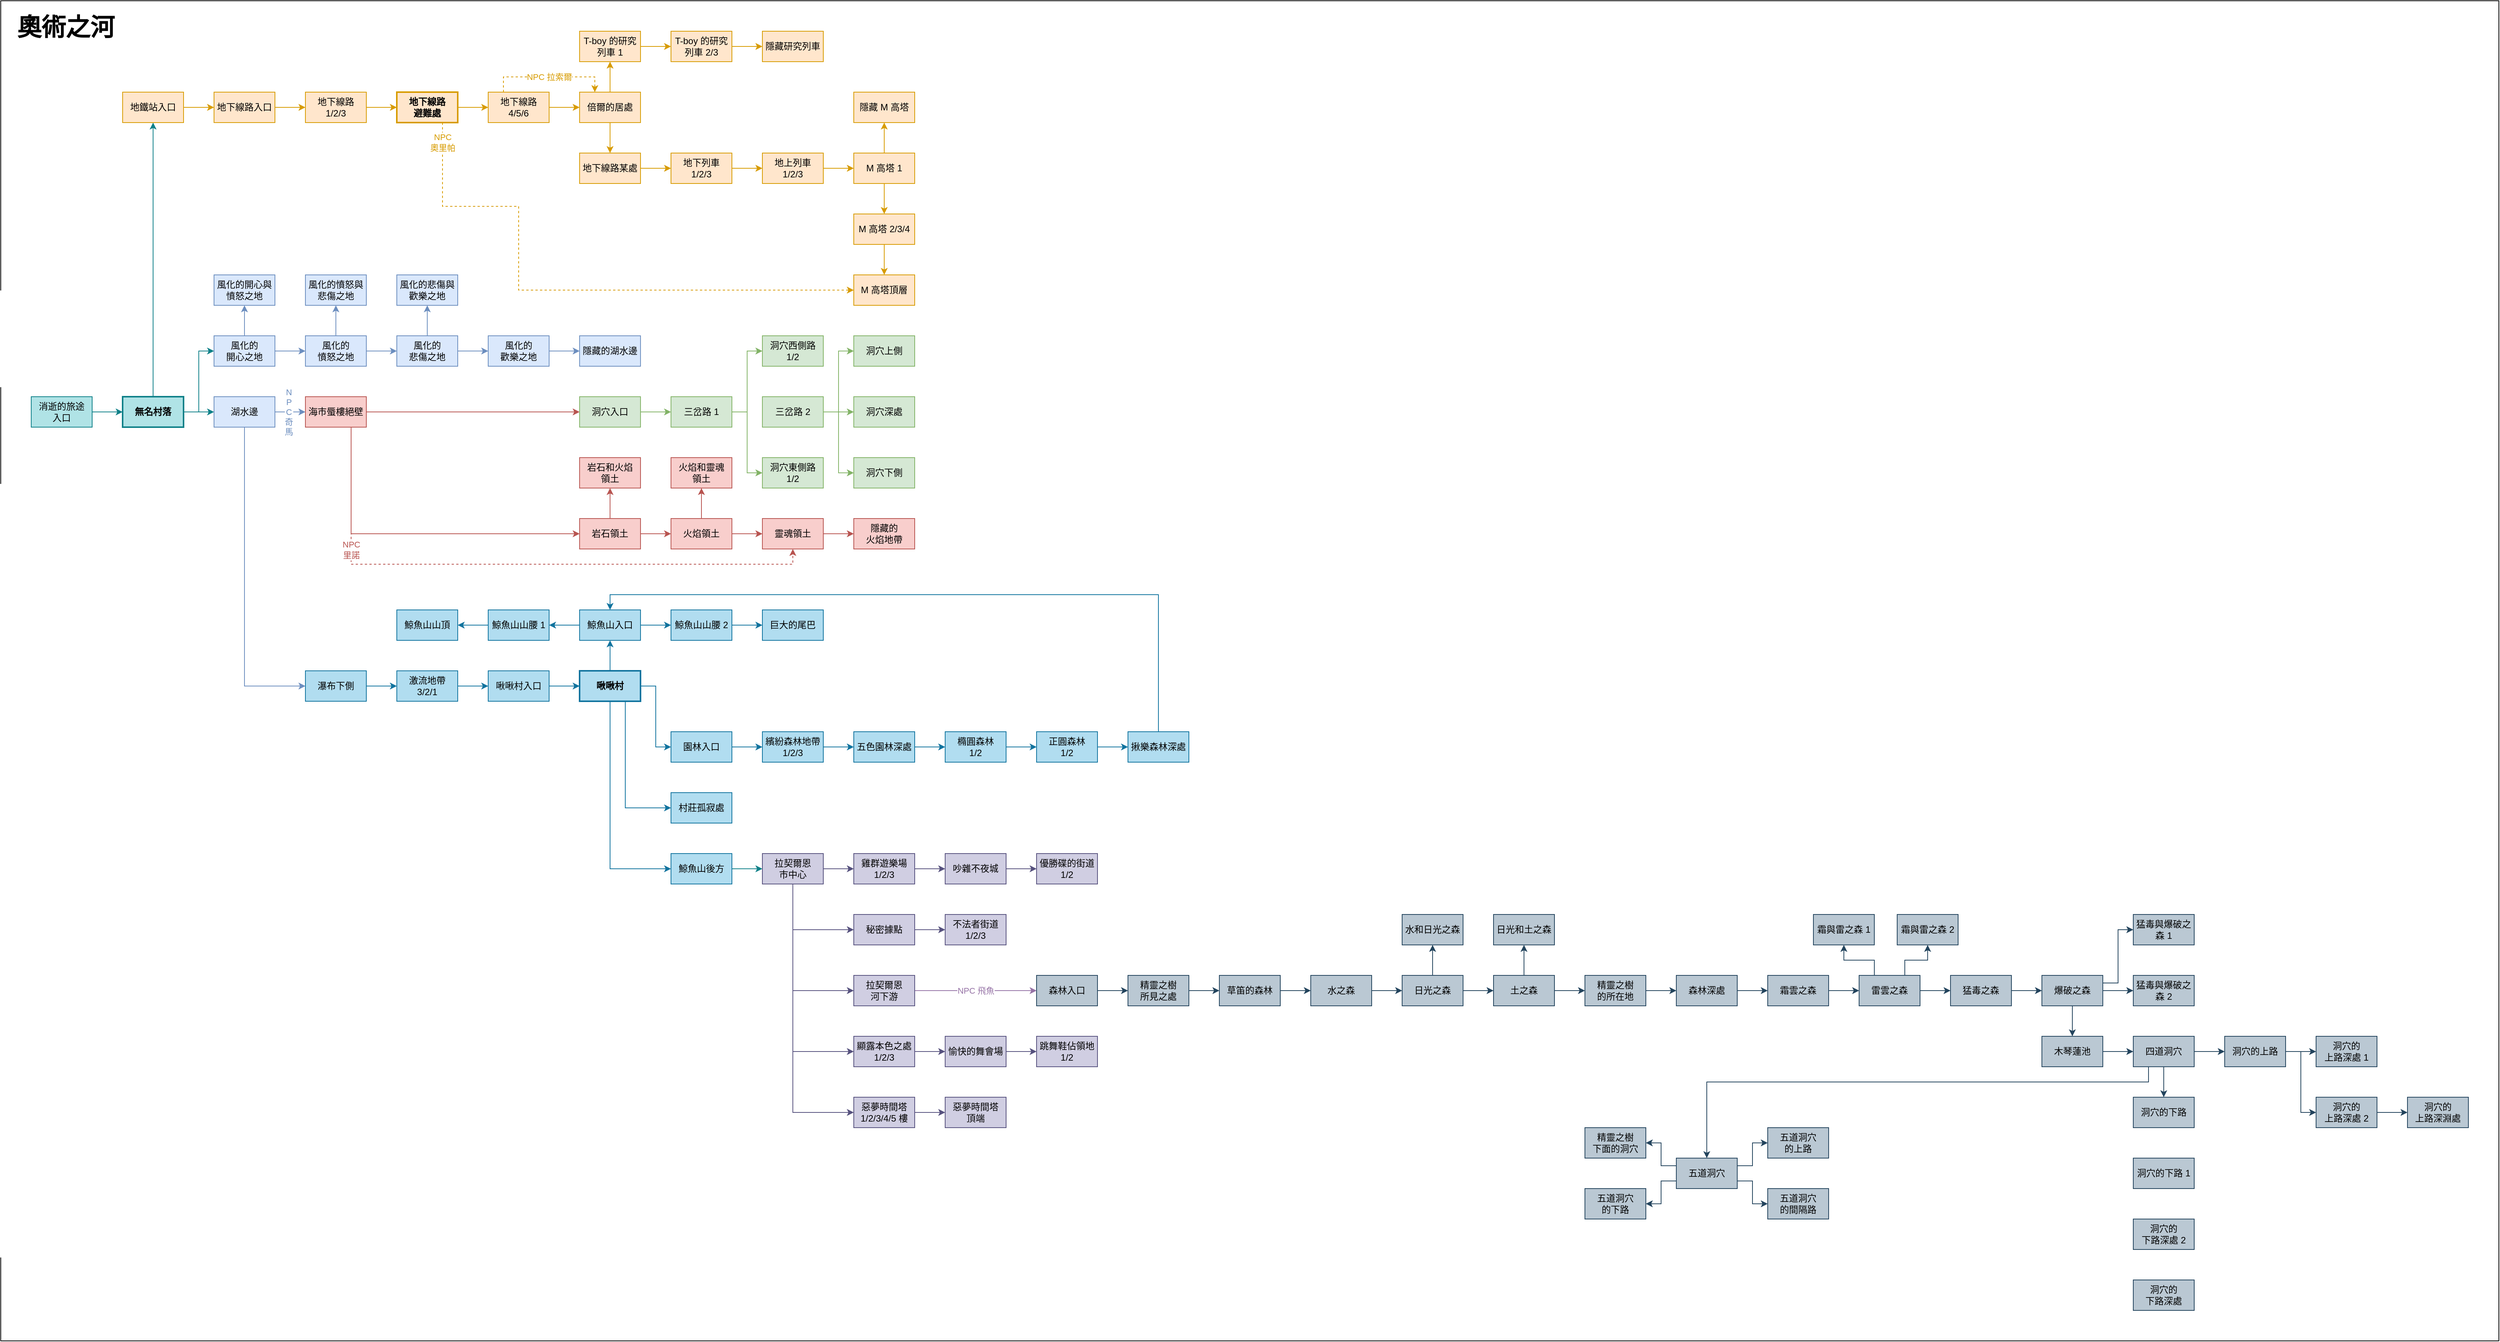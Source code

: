 <mxfile version="27.0.9">
  <diagram name="Page-1" id="98I1_oZJ7lvWs5_vr2ny">
    <mxGraphModel dx="1743" dy="1086" grid="1" gridSize="10" guides="1" tooltips="1" connect="1" arrows="1" fold="1" page="1" pageScale="1" pageWidth="850" pageHeight="1100" math="0" shadow="0">
      <root>
        <mxCell id="0" />
        <mxCell id="1" parent="0" />
        <mxCell id="Q3DIbl1BtEreVl4ZhK06-36" value="" style="rounded=0;whiteSpace=wrap;html=1;" parent="1" vertex="1">
          <mxGeometry x="40" y="40" width="3280" height="1760" as="geometry" />
        </mxCell>
        <mxCell id="d3JcHvjQmQeXnqKImObB-3" style="edgeStyle=orthogonalEdgeStyle;rounded=0;orthogonalLoop=1;jettySize=auto;html=1;exitX=1;exitY=0.5;exitDx=0;exitDy=0;entryX=0;entryY=0.5;entryDx=0;entryDy=0;fillColor=#b0e3e6;strokeColor=#0e8088;" parent="1" source="d3JcHvjQmQeXnqKImObB-1" target="d3JcHvjQmQeXnqKImObB-2" edge="1">
          <mxGeometry relative="1" as="geometry" />
        </mxCell>
        <mxCell id="d3JcHvjQmQeXnqKImObB-1" value="消逝的旅途&lt;br&gt;入口" style="rounded=0;whiteSpace=wrap;html=1;fillColor=#b0e3e6;strokeColor=#0e8088;" parent="1" vertex="1">
          <mxGeometry x="80" y="560" width="80" height="40" as="geometry" />
        </mxCell>
        <mxCell id="d3JcHvjQmQeXnqKImObB-93" style="edgeStyle=orthogonalEdgeStyle;rounded=0;orthogonalLoop=1;jettySize=auto;html=1;exitX=1;exitY=0.5;exitDx=0;exitDy=0;entryX=0;entryY=0.5;entryDx=0;entryDy=0;fillColor=#b0e3e6;strokeColor=#0e8088;" parent="1" source="d3JcHvjQmQeXnqKImObB-2" target="d3JcHvjQmQeXnqKImObB-59" edge="1">
          <mxGeometry relative="1" as="geometry" />
        </mxCell>
        <mxCell id="d3JcHvjQmQeXnqKImObB-96" style="edgeStyle=orthogonalEdgeStyle;rounded=0;orthogonalLoop=1;jettySize=auto;html=1;exitX=1;exitY=0.5;exitDx=0;exitDy=0;entryX=0;entryY=0.5;entryDx=0;entryDy=0;fillColor=#b0e3e6;strokeColor=#0e8088;" parent="1" source="d3JcHvjQmQeXnqKImObB-2" target="d3JcHvjQmQeXnqKImObB-43" edge="1">
          <mxGeometry relative="1" as="geometry" />
        </mxCell>
        <mxCell id="d3JcHvjQmQeXnqKImObB-97" style="edgeStyle=orthogonalEdgeStyle;rounded=0;orthogonalLoop=1;jettySize=auto;html=1;exitX=0.5;exitY=0;exitDx=0;exitDy=0;entryX=0.5;entryY=1;entryDx=0;entryDy=0;fillColor=#b0e3e6;strokeColor=#0e8088;" parent="1" source="d3JcHvjQmQeXnqKImObB-2" target="d3JcHvjQmQeXnqKImObB-4" edge="1">
          <mxGeometry relative="1" as="geometry" />
        </mxCell>
        <mxCell id="d3JcHvjQmQeXnqKImObB-2" value="無名村落" style="rounded=0;whiteSpace=wrap;html=1;fillColor=#b0e3e6;strokeColor=#0e8088;fontStyle=1;strokeWidth=2;" parent="1" vertex="1">
          <mxGeometry x="200" y="560" width="80" height="40" as="geometry" />
        </mxCell>
        <mxCell id="d3JcHvjQmQeXnqKImObB-10" style="edgeStyle=orthogonalEdgeStyle;rounded=0;orthogonalLoop=1;jettySize=auto;html=1;exitX=1;exitY=0.5;exitDx=0;exitDy=0;entryX=0;entryY=0.5;entryDx=0;entryDy=0;fillColor=#ffe6cc;strokeColor=#d79b00;" parent="1" source="d3JcHvjQmQeXnqKImObB-4" target="d3JcHvjQmQeXnqKImObB-5" edge="1">
          <mxGeometry relative="1" as="geometry" />
        </mxCell>
        <mxCell id="d3JcHvjQmQeXnqKImObB-4" value="地鐵站入口" style="rounded=0;whiteSpace=wrap;html=1;fillColor=#ffe6cc;strokeColor=#d79b00;" parent="1" vertex="1">
          <mxGeometry x="200" y="160" width="80" height="40" as="geometry" />
        </mxCell>
        <mxCell id="d3JcHvjQmQeXnqKImObB-11" style="edgeStyle=orthogonalEdgeStyle;rounded=0;orthogonalLoop=1;jettySize=auto;html=1;exitX=1;exitY=0.5;exitDx=0;exitDy=0;entryX=0;entryY=0.5;entryDx=0;entryDy=0;fillColor=#ffe6cc;strokeColor=#d79b00;" parent="1" source="d3JcHvjQmQeXnqKImObB-5" target="d3JcHvjQmQeXnqKImObB-6" edge="1">
          <mxGeometry relative="1" as="geometry" />
        </mxCell>
        <mxCell id="d3JcHvjQmQeXnqKImObB-5" value="地下線路入口" style="rounded=0;whiteSpace=wrap;html=1;fillColor=#ffe6cc;strokeColor=#d79b00;" parent="1" vertex="1">
          <mxGeometry x="320" y="160" width="80" height="40" as="geometry" />
        </mxCell>
        <mxCell id="d3JcHvjQmQeXnqKImObB-12" style="edgeStyle=orthogonalEdgeStyle;rounded=0;orthogonalLoop=1;jettySize=auto;html=1;exitX=1;exitY=0.5;exitDx=0;exitDy=0;entryX=0;entryY=0.5;entryDx=0;entryDy=0;fillColor=#ffe6cc;strokeColor=#d79b00;" parent="1" source="d3JcHvjQmQeXnqKImObB-6" target="d3JcHvjQmQeXnqKImObB-9" edge="1">
          <mxGeometry relative="1" as="geometry">
            <mxPoint x="560" y="180" as="targetPoint" />
          </mxGeometry>
        </mxCell>
        <mxCell id="d3JcHvjQmQeXnqKImObB-6" value="地下線路 1/2/3" style="rounded=0;whiteSpace=wrap;html=1;fillColor=#ffe6cc;strokeColor=#d79b00;" parent="1" vertex="1">
          <mxGeometry x="440" y="160" width="80" height="40" as="geometry" />
        </mxCell>
        <mxCell id="d3JcHvjQmQeXnqKImObB-16" style="edgeStyle=orthogonalEdgeStyle;rounded=0;orthogonalLoop=1;jettySize=auto;html=1;exitX=1;exitY=0.5;exitDx=0;exitDy=0;entryX=0;entryY=0.5;entryDx=0;entryDy=0;fillColor=#ffe6cc;strokeColor=#d79b00;" parent="1" source="d3JcHvjQmQeXnqKImObB-9" target="d3JcHvjQmQeXnqKImObB-15" edge="1">
          <mxGeometry relative="1" as="geometry" />
        </mxCell>
        <mxCell id="uA6WqvITDLGF0Sce4mHZ-1" style="edgeStyle=orthogonalEdgeStyle;rounded=0;orthogonalLoop=1;jettySize=auto;html=1;exitX=0.75;exitY=1;exitDx=0;exitDy=0;entryX=0;entryY=0.5;entryDx=0;entryDy=0;dashed=1;fillColor=#ffe6cc;strokeColor=#d79b00;" parent="1" source="d3JcHvjQmQeXnqKImObB-9" target="d3JcHvjQmQeXnqKImObB-32" edge="1">
          <mxGeometry relative="1" as="geometry">
            <Array as="points">
              <mxPoint x="620" y="310" />
              <mxPoint x="720" y="310" />
              <mxPoint x="720" y="420" />
            </Array>
          </mxGeometry>
        </mxCell>
        <mxCell id="uA6WqvITDLGF0Sce4mHZ-2" value="NPC&lt;br&gt;奧里帕" style="edgeLabel;html=1;align=center;verticalAlign=middle;resizable=0;points=[];fontColor=#D79B00;" parent="uA6WqvITDLGF0Sce4mHZ-1" vertex="1" connectable="0">
          <mxGeometry x="-0.931" relative="1" as="geometry">
            <mxPoint as="offset" />
          </mxGeometry>
        </mxCell>
        <mxCell id="d3JcHvjQmQeXnqKImObB-9" value="地下線路&lt;br&gt;避難處" style="rounded=0;whiteSpace=wrap;html=1;fillColor=#ffe6cc;strokeColor=#d79b00;fontStyle=1;strokeWidth=2;" parent="1" vertex="1">
          <mxGeometry x="560" y="160" width="80" height="40" as="geometry" />
        </mxCell>
        <mxCell id="d3JcHvjQmQeXnqKImObB-25" style="edgeStyle=orthogonalEdgeStyle;rounded=0;orthogonalLoop=1;jettySize=auto;html=1;exitX=1;exitY=0.5;exitDx=0;exitDy=0;entryX=0;entryY=0.5;entryDx=0;entryDy=0;fillColor=#ffe6cc;strokeColor=#d79b00;" parent="1" source="d3JcHvjQmQeXnqKImObB-15" target="d3JcHvjQmQeXnqKImObB-21" edge="1">
          <mxGeometry relative="1" as="geometry" />
        </mxCell>
        <mxCell id="SFGJ2DjizF-hznq4Pdk7-2" style="edgeStyle=orthogonalEdgeStyle;rounded=0;orthogonalLoop=1;jettySize=auto;html=1;exitX=0.25;exitY=0;exitDx=0;exitDy=0;entryX=0.25;entryY=0;entryDx=0;entryDy=0;fillColor=#ffe6cc;strokeColor=#d79b00;dashed=1;" parent="1" source="d3JcHvjQmQeXnqKImObB-15" target="d3JcHvjQmQeXnqKImObB-21" edge="1">
          <mxGeometry relative="1" as="geometry" />
        </mxCell>
        <mxCell id="SFGJ2DjizF-hznq4Pdk7-3" value="NPC 拉索爾" style="edgeLabel;html=1;align=center;verticalAlign=middle;resizable=0;points=[];fontColor=#D79B00;" parent="SFGJ2DjizF-hznq4Pdk7-2" vertex="1" connectable="0">
          <mxGeometry x="-0.438" y="-4" relative="1" as="geometry">
            <mxPoint x="35" y="-4" as="offset" />
          </mxGeometry>
        </mxCell>
        <mxCell id="d3JcHvjQmQeXnqKImObB-15" value="地下線路 4/5/6" style="rounded=0;whiteSpace=wrap;html=1;fillColor=#ffe6cc;strokeColor=#d79b00;" parent="1" vertex="1">
          <mxGeometry x="680" y="160" width="80" height="40" as="geometry" />
        </mxCell>
        <mxCell id="d3JcHvjQmQeXnqKImObB-26" style="edgeStyle=orthogonalEdgeStyle;rounded=0;orthogonalLoop=1;jettySize=auto;html=1;exitX=0.5;exitY=1;exitDx=0;exitDy=0;entryX=0.5;entryY=0;entryDx=0;entryDy=0;fillColor=#ffe6cc;strokeColor=#d79b00;" parent="1" source="d3JcHvjQmQeXnqKImObB-21" target="d3JcHvjQmQeXnqKImObB-22" edge="1">
          <mxGeometry relative="1" as="geometry" />
        </mxCell>
        <mxCell id="SFGJ2DjizF-hznq4Pdk7-1" style="edgeStyle=orthogonalEdgeStyle;rounded=0;orthogonalLoop=1;jettySize=auto;html=1;exitX=0.5;exitY=0;exitDx=0;exitDy=0;entryX=0.5;entryY=1;entryDx=0;entryDy=0;fillColor=#ffe6cc;strokeColor=#d79b00;" parent="1" source="d3JcHvjQmQeXnqKImObB-21" target="d3JcHvjQmQeXnqKImObB-37" edge="1">
          <mxGeometry relative="1" as="geometry" />
        </mxCell>
        <mxCell id="d3JcHvjQmQeXnqKImObB-21" value="倍爾的居處" style="rounded=0;whiteSpace=wrap;html=1;fillColor=#ffe6cc;strokeColor=#d79b00;" parent="1" vertex="1">
          <mxGeometry x="800" y="160" width="80" height="40" as="geometry" />
        </mxCell>
        <mxCell id="d3JcHvjQmQeXnqKImObB-27" style="edgeStyle=orthogonalEdgeStyle;rounded=0;orthogonalLoop=1;jettySize=auto;html=1;exitX=1;exitY=0.5;exitDx=0;exitDy=0;entryX=0;entryY=0.5;entryDx=0;entryDy=0;fillColor=#ffe6cc;strokeColor=#d79b00;" parent="1" source="d3JcHvjQmQeXnqKImObB-22" target="d3JcHvjQmQeXnqKImObB-23" edge="1">
          <mxGeometry relative="1" as="geometry" />
        </mxCell>
        <mxCell id="d3JcHvjQmQeXnqKImObB-22" value="地下線路某處" style="rounded=0;whiteSpace=wrap;html=1;fillColor=#ffe6cc;strokeColor=#d79b00;" parent="1" vertex="1">
          <mxGeometry x="800" y="240" width="80" height="40" as="geometry" />
        </mxCell>
        <mxCell id="d3JcHvjQmQeXnqKImObB-28" style="edgeStyle=orthogonalEdgeStyle;rounded=0;orthogonalLoop=1;jettySize=auto;html=1;exitX=1;exitY=0.5;exitDx=0;exitDy=0;entryX=0;entryY=0.5;entryDx=0;entryDy=0;fillColor=#ffe6cc;strokeColor=#d79b00;" parent="1" source="d3JcHvjQmQeXnqKImObB-23" target="d3JcHvjQmQeXnqKImObB-24" edge="1">
          <mxGeometry relative="1" as="geometry" />
        </mxCell>
        <mxCell id="d3JcHvjQmQeXnqKImObB-23" value="地下列車 1/2/3" style="rounded=0;whiteSpace=wrap;html=1;fillColor=#ffe6cc;strokeColor=#d79b00;" parent="1" vertex="1">
          <mxGeometry x="920" y="240" width="80" height="40" as="geometry" />
        </mxCell>
        <mxCell id="d3JcHvjQmQeXnqKImObB-33" style="edgeStyle=orthogonalEdgeStyle;rounded=0;orthogonalLoop=1;jettySize=auto;html=1;exitX=1;exitY=0.5;exitDx=0;exitDy=0;entryX=0;entryY=0.5;entryDx=0;entryDy=0;fillColor=#ffe6cc;strokeColor=#d79b00;" parent="1" source="d3JcHvjQmQeXnqKImObB-24" target="d3JcHvjQmQeXnqKImObB-29" edge="1">
          <mxGeometry relative="1" as="geometry" />
        </mxCell>
        <mxCell id="d3JcHvjQmQeXnqKImObB-24" value="地上列車 1/2/3" style="rounded=0;whiteSpace=wrap;html=1;fillColor=#ffe6cc;strokeColor=#d79b00;" parent="1" vertex="1">
          <mxGeometry x="1040" y="240" width="80" height="40" as="geometry" />
        </mxCell>
        <mxCell id="d3JcHvjQmQeXnqKImObB-35" style="edgeStyle=orthogonalEdgeStyle;rounded=0;orthogonalLoop=1;jettySize=auto;html=1;exitX=0.5;exitY=1;exitDx=0;exitDy=0;entryX=0.5;entryY=0;entryDx=0;entryDy=0;fillColor=#ffe6cc;strokeColor=#d79b00;" parent="1" source="d3JcHvjQmQeXnqKImObB-29" target="d3JcHvjQmQeXnqKImObB-31" edge="1">
          <mxGeometry relative="1" as="geometry" />
        </mxCell>
        <mxCell id="d3JcHvjQmQeXnqKImObB-62" style="edgeStyle=orthogonalEdgeStyle;rounded=0;orthogonalLoop=1;jettySize=auto;html=1;exitX=0.5;exitY=0;exitDx=0;exitDy=0;entryX=0.5;entryY=1;entryDx=0;entryDy=0;fillColor=#ffe6cc;strokeColor=#d79b00;" parent="1" source="d3JcHvjQmQeXnqKImObB-29" target="d3JcHvjQmQeXnqKImObB-30" edge="1">
          <mxGeometry relative="1" as="geometry" />
        </mxCell>
        <mxCell id="d3JcHvjQmQeXnqKImObB-29" value="M 高塔 1" style="rounded=0;whiteSpace=wrap;html=1;fillColor=#ffe6cc;strokeColor=#d79b00;" parent="1" vertex="1">
          <mxGeometry x="1160" y="240" width="80" height="40" as="geometry" />
        </mxCell>
        <mxCell id="d3JcHvjQmQeXnqKImObB-30" value="隱藏 M 高塔" style="rounded=0;whiteSpace=wrap;html=1;fillColor=#ffe6cc;strokeColor=#d79b00;" parent="1" vertex="1">
          <mxGeometry x="1160" y="160" width="80" height="40" as="geometry" />
        </mxCell>
        <mxCell id="d3JcHvjQmQeXnqKImObB-36" style="edgeStyle=orthogonalEdgeStyle;rounded=0;orthogonalLoop=1;jettySize=auto;html=1;exitX=0.5;exitY=1;exitDx=0;exitDy=0;entryX=0.5;entryY=0;entryDx=0;entryDy=0;fillColor=#ffe6cc;strokeColor=#d79b00;" parent="1" source="d3JcHvjQmQeXnqKImObB-31" target="d3JcHvjQmQeXnqKImObB-32" edge="1">
          <mxGeometry relative="1" as="geometry" />
        </mxCell>
        <mxCell id="d3JcHvjQmQeXnqKImObB-31" value="M 高塔 2/3/4" style="rounded=0;whiteSpace=wrap;html=1;fillColor=#ffe6cc;strokeColor=#d79b00;" parent="1" vertex="1">
          <mxGeometry x="1160" y="320" width="80" height="40" as="geometry" />
        </mxCell>
        <mxCell id="d3JcHvjQmQeXnqKImObB-32" value="M 高塔頂層" style="rounded=0;whiteSpace=wrap;html=1;fillColor=#ffe6cc;strokeColor=#d79b00;" parent="1" vertex="1">
          <mxGeometry x="1160" y="400" width="80" height="40" as="geometry" />
        </mxCell>
        <mxCell id="d3JcHvjQmQeXnqKImObB-39" style="edgeStyle=orthogonalEdgeStyle;rounded=0;orthogonalLoop=1;jettySize=auto;html=1;exitX=1;exitY=0.5;exitDx=0;exitDy=0;fillColor=#ffe6cc;strokeColor=#d79b00;" parent="1" source="d3JcHvjQmQeXnqKImObB-37" target="d3JcHvjQmQeXnqKImObB-38" edge="1">
          <mxGeometry relative="1" as="geometry" />
        </mxCell>
        <mxCell id="d3JcHvjQmQeXnqKImObB-37" value="T-boy 的研究列車 1" style="rounded=0;whiteSpace=wrap;html=1;fillColor=#ffe6cc;strokeColor=#d79b00;" parent="1" vertex="1">
          <mxGeometry x="800" y="80" width="80" height="40" as="geometry" />
        </mxCell>
        <mxCell id="d3JcHvjQmQeXnqKImObB-41" style="edgeStyle=orthogonalEdgeStyle;rounded=0;orthogonalLoop=1;jettySize=auto;html=1;exitX=1;exitY=0.5;exitDx=0;exitDy=0;entryX=0;entryY=0.5;entryDx=0;entryDy=0;fillColor=#ffe6cc;strokeColor=#d79b00;" parent="1" source="d3JcHvjQmQeXnqKImObB-38" target="d3JcHvjQmQeXnqKImObB-40" edge="1">
          <mxGeometry relative="1" as="geometry" />
        </mxCell>
        <mxCell id="d3JcHvjQmQeXnqKImObB-38" value="T-boy 的研究列車 2/3" style="rounded=0;whiteSpace=wrap;html=1;fillColor=#ffe6cc;strokeColor=#d79b00;" parent="1" vertex="1">
          <mxGeometry x="920" y="80" width="80" height="40" as="geometry" />
        </mxCell>
        <mxCell id="d3JcHvjQmQeXnqKImObB-40" value="隱藏研究列車" style="rounded=0;whiteSpace=wrap;html=1;fillColor=#ffe6cc;strokeColor=#d79b00;" parent="1" vertex="1">
          <mxGeometry x="1040" y="80" width="80" height="40" as="geometry" />
        </mxCell>
        <mxCell id="d3JcHvjQmQeXnqKImObB-52" style="edgeStyle=orthogonalEdgeStyle;rounded=0;orthogonalLoop=1;jettySize=auto;html=1;exitX=1;exitY=0.5;exitDx=0;exitDy=0;entryX=0;entryY=0.5;entryDx=0;entryDy=0;fillColor=#dae8fc;strokeColor=#6c8ebf;" parent="1" source="d3JcHvjQmQeXnqKImObB-43" target="d3JcHvjQmQeXnqKImObB-45" edge="1">
          <mxGeometry relative="1" as="geometry" />
        </mxCell>
        <mxCell id="d3JcHvjQmQeXnqKImObB-56" style="edgeStyle=orthogonalEdgeStyle;rounded=0;orthogonalLoop=1;jettySize=auto;html=1;exitX=0.5;exitY=0;exitDx=0;exitDy=0;entryX=0.5;entryY=1;entryDx=0;entryDy=0;fillColor=#dae8fc;strokeColor=#6c8ebf;" parent="1" source="d3JcHvjQmQeXnqKImObB-43" target="d3JcHvjQmQeXnqKImObB-44" edge="1">
          <mxGeometry relative="1" as="geometry" />
        </mxCell>
        <mxCell id="d3JcHvjQmQeXnqKImObB-43" value="風化的&lt;br&gt;開心之地" style="rounded=0;whiteSpace=wrap;html=1;fillColor=#dae8fc;strokeColor=#6c8ebf;" parent="1" vertex="1">
          <mxGeometry x="320" y="480" width="80" height="40" as="geometry" />
        </mxCell>
        <mxCell id="d3JcHvjQmQeXnqKImObB-44" value="風化的開心與憤怒之地" style="rounded=0;whiteSpace=wrap;html=1;fillColor=#dae8fc;strokeColor=#6c8ebf;" parent="1" vertex="1">
          <mxGeometry x="320" y="400" width="80" height="40" as="geometry" />
        </mxCell>
        <mxCell id="d3JcHvjQmQeXnqKImObB-53" style="edgeStyle=orthogonalEdgeStyle;rounded=0;orthogonalLoop=1;jettySize=auto;html=1;exitX=1;exitY=0.5;exitDx=0;exitDy=0;entryX=0;entryY=0.5;entryDx=0;entryDy=0;fillColor=#dae8fc;strokeColor=#6c8ebf;" parent="1" source="d3JcHvjQmQeXnqKImObB-45" target="d3JcHvjQmQeXnqKImObB-47" edge="1">
          <mxGeometry relative="1" as="geometry" />
        </mxCell>
        <mxCell id="d3JcHvjQmQeXnqKImObB-57" style="edgeStyle=orthogonalEdgeStyle;rounded=0;orthogonalLoop=1;jettySize=auto;html=1;exitX=0.5;exitY=0;exitDx=0;exitDy=0;entryX=0.5;entryY=1;entryDx=0;entryDy=0;fillColor=#dae8fc;strokeColor=#6c8ebf;" parent="1" source="d3JcHvjQmQeXnqKImObB-45" target="d3JcHvjQmQeXnqKImObB-46" edge="1">
          <mxGeometry relative="1" as="geometry" />
        </mxCell>
        <mxCell id="d3JcHvjQmQeXnqKImObB-45" value="風化的&lt;br&gt;憤怒之地" style="rounded=0;whiteSpace=wrap;html=1;fillColor=#dae8fc;strokeColor=#6c8ebf;" parent="1" vertex="1">
          <mxGeometry x="440" y="480" width="80" height="40" as="geometry" />
        </mxCell>
        <mxCell id="d3JcHvjQmQeXnqKImObB-46" value="風化的憤怒與悲傷之地" style="rounded=0;whiteSpace=wrap;html=1;fillColor=#dae8fc;strokeColor=#6c8ebf;" parent="1" vertex="1">
          <mxGeometry x="440" y="400" width="80" height="40" as="geometry" />
        </mxCell>
        <mxCell id="d3JcHvjQmQeXnqKImObB-54" style="edgeStyle=orthogonalEdgeStyle;rounded=0;orthogonalLoop=1;jettySize=auto;html=1;exitX=1;exitY=0.5;exitDx=0;exitDy=0;entryX=0;entryY=0.5;entryDx=0;entryDy=0;fillColor=#dae8fc;strokeColor=#6c8ebf;" parent="1" source="d3JcHvjQmQeXnqKImObB-47" target="d3JcHvjQmQeXnqKImObB-49" edge="1">
          <mxGeometry relative="1" as="geometry" />
        </mxCell>
        <mxCell id="d3JcHvjQmQeXnqKImObB-58" style="edgeStyle=orthogonalEdgeStyle;rounded=0;orthogonalLoop=1;jettySize=auto;html=1;exitX=0.5;exitY=0;exitDx=0;exitDy=0;entryX=0.5;entryY=1;entryDx=0;entryDy=0;fillColor=#dae8fc;strokeColor=#6c8ebf;" parent="1" source="d3JcHvjQmQeXnqKImObB-47" target="d3JcHvjQmQeXnqKImObB-48" edge="1">
          <mxGeometry relative="1" as="geometry" />
        </mxCell>
        <mxCell id="d3JcHvjQmQeXnqKImObB-47" value="風化的&lt;br&gt;悲傷之地" style="rounded=0;whiteSpace=wrap;html=1;fillColor=#dae8fc;strokeColor=#6c8ebf;" parent="1" vertex="1">
          <mxGeometry x="560" y="480" width="80" height="40" as="geometry" />
        </mxCell>
        <mxCell id="d3JcHvjQmQeXnqKImObB-48" value="風化的悲傷與歡樂之地" style="rounded=0;whiteSpace=wrap;html=1;fillColor=#dae8fc;strokeColor=#6c8ebf;" parent="1" vertex="1">
          <mxGeometry x="560" y="400" width="80" height="40" as="geometry" />
        </mxCell>
        <mxCell id="d3JcHvjQmQeXnqKImObB-92" style="edgeStyle=orthogonalEdgeStyle;rounded=0;orthogonalLoop=1;jettySize=auto;html=1;exitX=1;exitY=0.5;exitDx=0;exitDy=0;entryX=0;entryY=0.5;entryDx=0;entryDy=0;fillColor=#dae8fc;strokeColor=#6c8ebf;" parent="1" source="d3JcHvjQmQeXnqKImObB-49" target="d3JcHvjQmQeXnqKImObB-51" edge="1">
          <mxGeometry relative="1" as="geometry" />
        </mxCell>
        <mxCell id="d3JcHvjQmQeXnqKImObB-49" value="風化的&lt;br&gt;歡樂之地" style="rounded=0;whiteSpace=wrap;html=1;fillColor=#dae8fc;strokeColor=#6c8ebf;" parent="1" vertex="1">
          <mxGeometry x="680" y="480" width="80" height="40" as="geometry" />
        </mxCell>
        <mxCell id="d3JcHvjQmQeXnqKImObB-51" value="隱藏的湖水邊" style="rounded=0;whiteSpace=wrap;html=1;fillColor=#dae8fc;strokeColor=#6c8ebf;" parent="1" vertex="1">
          <mxGeometry x="800" y="480" width="80" height="40" as="geometry" />
        </mxCell>
        <mxCell id="d3JcHvjQmQeXnqKImObB-78" style="edgeStyle=orthogonalEdgeStyle;rounded=0;orthogonalLoop=1;jettySize=auto;html=1;exitX=1;exitY=0.5;exitDx=0;exitDy=0;fillColor=#dae8fc;strokeColor=#6c8ebf;" parent="1" source="d3JcHvjQmQeXnqKImObB-59" target="d3JcHvjQmQeXnqKImObB-60" edge="1">
          <mxGeometry relative="1" as="geometry" />
        </mxCell>
        <mxCell id="uA6WqvITDLGF0Sce4mHZ-5" value="&lt;div&gt;N&lt;br&gt;&lt;/div&gt;&lt;div&gt;P&lt;/div&gt;&lt;div&gt;C&lt;/div&gt;&lt;div&gt;奇&lt;div&gt;馬&lt;/div&gt;&lt;/div&gt;" style="edgeLabel;html=1;align=center;verticalAlign=middle;resizable=0;points=[];fontColor=#6C8EBF;" parent="d3JcHvjQmQeXnqKImObB-78" vertex="1" connectable="0">
          <mxGeometry x="-0.129" relative="1" as="geometry">
            <mxPoint as="offset" />
          </mxGeometry>
        </mxCell>
        <mxCell id="d3JcHvjQmQeXnqKImObB-59" value="湖水邊" style="rounded=0;whiteSpace=wrap;html=1;fillColor=#dae8fc;strokeColor=#6c8ebf;" parent="1" vertex="1">
          <mxGeometry x="320" y="560" width="80" height="40" as="geometry" />
        </mxCell>
        <mxCell id="d3JcHvjQmQeXnqKImObB-79" style="edgeStyle=orthogonalEdgeStyle;rounded=0;orthogonalLoop=1;jettySize=auto;html=1;exitX=1;exitY=0.5;exitDx=0;exitDy=0;entryX=0;entryY=0.5;entryDx=0;entryDy=0;fillColor=#f8cecc;strokeColor=#b85450;" parent="1" source="d3JcHvjQmQeXnqKImObB-60" target="d3JcHvjQmQeXnqKImObB-61" edge="1">
          <mxGeometry relative="1" as="geometry" />
        </mxCell>
        <mxCell id="d3JcHvjQmQeXnqKImObB-86" style="edgeStyle=orthogonalEdgeStyle;rounded=0;orthogonalLoop=1;jettySize=auto;html=1;exitX=0.75;exitY=1;exitDx=0;exitDy=0;entryX=0;entryY=0.5;entryDx=0;entryDy=0;fillColor=#f8cecc;strokeColor=#b85450;" parent="1" source="d3JcHvjQmQeXnqKImObB-60" target="d3JcHvjQmQeXnqKImObB-80" edge="1">
          <mxGeometry relative="1" as="geometry" />
        </mxCell>
        <mxCell id="d3JcHvjQmQeXnqKImObB-98" style="edgeStyle=orthogonalEdgeStyle;rounded=0;orthogonalLoop=1;jettySize=auto;html=1;exitX=0.75;exitY=1;exitDx=0;exitDy=0;entryX=0.5;entryY=1;entryDx=0;entryDy=0;fillColor=#f8cecc;strokeColor=#b85450;dashed=1;" parent="1" source="d3JcHvjQmQeXnqKImObB-60" target="d3JcHvjQmQeXnqKImObB-84" edge="1">
          <mxGeometry relative="1" as="geometry" />
        </mxCell>
        <mxCell id="d3JcHvjQmQeXnqKImObB-99" value="NPC&lt;div&gt;里諾&lt;/div&gt;" style="edgeLabel;html=1;align=center;verticalAlign=middle;resizable=0;points=[];rotation=0;fontColor=#B85450;" parent="d3JcHvjQmQeXnqKImObB-98" vertex="1" connectable="0">
          <mxGeometry x="-0.775" y="2" relative="1" as="geometry">
            <mxPoint x="-2" y="73" as="offset" />
          </mxGeometry>
        </mxCell>
        <mxCell id="Q3DIbl1BtEreVl4ZhK06-28" style="edgeStyle=orthogonalEdgeStyle;rounded=0;orthogonalLoop=1;jettySize=auto;html=1;exitX=0.5;exitY=1;exitDx=0;exitDy=0;entryX=0;entryY=0.5;entryDx=0;entryDy=0;fillColor=#dae8fc;strokeColor=#6c8ebf;" parent="1" source="d3JcHvjQmQeXnqKImObB-59" target="Q3DIbl1BtEreVl4ZhK06-2" edge="1">
          <mxGeometry relative="1" as="geometry" />
        </mxCell>
        <mxCell id="d3JcHvjQmQeXnqKImObB-60" value="海市蜃樓絕壁" style="rounded=0;whiteSpace=wrap;html=1;fillColor=#f8cecc;strokeColor=#b85450;fontSize=12;" parent="1" vertex="1">
          <mxGeometry x="440" y="560" width="80" height="40" as="geometry" />
        </mxCell>
        <mxCell id="d3JcHvjQmQeXnqKImObB-68" style="edgeStyle=orthogonalEdgeStyle;rounded=0;orthogonalLoop=1;jettySize=auto;html=1;exitX=1;exitY=0.5;exitDx=0;exitDy=0;entryX=0;entryY=0.5;entryDx=0;entryDy=0;fillColor=#d5e8d4;strokeColor=#82b366;" parent="1" source="d3JcHvjQmQeXnqKImObB-61" target="d3JcHvjQmQeXnqKImObB-63" edge="1">
          <mxGeometry relative="1" as="geometry" />
        </mxCell>
        <mxCell id="d3JcHvjQmQeXnqKImObB-61" value="洞穴入口" style="rounded=0;whiteSpace=wrap;html=1;fillColor=#d5e8d4;strokeColor=#82b366;" parent="1" vertex="1">
          <mxGeometry x="800" y="560" width="80" height="40" as="geometry" />
        </mxCell>
        <mxCell id="d3JcHvjQmQeXnqKImObB-69" style="edgeStyle=orthogonalEdgeStyle;rounded=0;orthogonalLoop=1;jettySize=auto;html=1;exitX=1;exitY=0.5;exitDx=0;exitDy=0;entryX=0;entryY=0.5;entryDx=0;entryDy=0;fillColor=#d5e8d4;strokeColor=#82b366;" parent="1" source="d3JcHvjQmQeXnqKImObB-63" target="d3JcHvjQmQeXnqKImObB-64" edge="1">
          <mxGeometry relative="1" as="geometry" />
        </mxCell>
        <mxCell id="d3JcHvjQmQeXnqKImObB-70" style="edgeStyle=orthogonalEdgeStyle;rounded=0;orthogonalLoop=1;jettySize=auto;html=1;exitX=1;exitY=0.5;exitDx=0;exitDy=0;entryX=0;entryY=0.5;entryDx=0;entryDy=0;fillColor=#d5e8d4;strokeColor=#82b366;" parent="1" source="d3JcHvjQmQeXnqKImObB-63" target="d3JcHvjQmQeXnqKImObB-66" edge="1">
          <mxGeometry relative="1" as="geometry" />
        </mxCell>
        <mxCell id="d3JcHvjQmQeXnqKImObB-63" value="三岔路 1" style="rounded=0;whiteSpace=wrap;html=1;fillColor=#d5e8d4;strokeColor=#82b366;" parent="1" vertex="1">
          <mxGeometry x="920" y="560" width="80" height="40" as="geometry" />
        </mxCell>
        <mxCell id="d3JcHvjQmQeXnqKImObB-64" value="洞穴西側路 1/2" style="rounded=0;whiteSpace=wrap;html=1;fillColor=#d5e8d4;strokeColor=#82b366;" parent="1" vertex="1">
          <mxGeometry x="1040" y="480" width="80" height="40" as="geometry" />
        </mxCell>
        <mxCell id="d3JcHvjQmQeXnqKImObB-66" value="洞穴東側路 1/2" style="rounded=0;whiteSpace=wrap;html=1;fillColor=#d5e8d4;strokeColor=#82b366;" parent="1" vertex="1">
          <mxGeometry x="1040" y="640" width="80" height="40" as="geometry" />
        </mxCell>
        <mxCell id="d3JcHvjQmQeXnqKImObB-75" style="edgeStyle=orthogonalEdgeStyle;rounded=0;orthogonalLoop=1;jettySize=auto;html=1;exitX=1;exitY=0.5;exitDx=0;exitDy=0;entryX=0;entryY=0.5;entryDx=0;entryDy=0;fillColor=#d5e8d4;strokeColor=#82b366;" parent="1" source="d3JcHvjQmQeXnqKImObB-71" target="d3JcHvjQmQeXnqKImObB-73" edge="1">
          <mxGeometry relative="1" as="geometry" />
        </mxCell>
        <mxCell id="d3JcHvjQmQeXnqKImObB-76" style="edgeStyle=orthogonalEdgeStyle;rounded=0;orthogonalLoop=1;jettySize=auto;html=1;exitX=1;exitY=0.5;exitDx=0;exitDy=0;entryX=0;entryY=0.5;entryDx=0;entryDy=0;fillColor=#d5e8d4;strokeColor=#82b366;" parent="1" source="d3JcHvjQmQeXnqKImObB-71" target="d3JcHvjQmQeXnqKImObB-74" edge="1">
          <mxGeometry relative="1" as="geometry" />
        </mxCell>
        <mxCell id="d3JcHvjQmQeXnqKImObB-77" style="edgeStyle=orthogonalEdgeStyle;rounded=0;orthogonalLoop=1;jettySize=auto;html=1;exitX=1;exitY=0.5;exitDx=0;exitDy=0;entryX=0;entryY=0.5;entryDx=0;entryDy=0;fillColor=#d5e8d4;strokeColor=#82b366;" parent="1" source="d3JcHvjQmQeXnqKImObB-71" target="d3JcHvjQmQeXnqKImObB-72" edge="1">
          <mxGeometry relative="1" as="geometry" />
        </mxCell>
        <mxCell id="d3JcHvjQmQeXnqKImObB-71" value="三岔路 2" style="rounded=0;whiteSpace=wrap;html=1;fillColor=#d5e8d4;strokeColor=#82b366;" parent="1" vertex="1">
          <mxGeometry x="1040" y="560" width="80" height="40" as="geometry" />
        </mxCell>
        <mxCell id="d3JcHvjQmQeXnqKImObB-72" value="洞穴下側" style="rounded=0;whiteSpace=wrap;html=1;fillColor=#d5e8d4;strokeColor=#82b366;" parent="1" vertex="1">
          <mxGeometry x="1160" y="640" width="80" height="40" as="geometry" />
        </mxCell>
        <mxCell id="d3JcHvjQmQeXnqKImObB-73" value="洞穴上側" style="rounded=0;whiteSpace=wrap;html=1;fillColor=#d5e8d4;strokeColor=#82b366;" parent="1" vertex="1">
          <mxGeometry x="1160" y="480" width="80" height="40" as="geometry" />
        </mxCell>
        <mxCell id="d3JcHvjQmQeXnqKImObB-74" value="洞穴深處" style="rounded=0;whiteSpace=wrap;html=1;fillColor=#d5e8d4;strokeColor=#82b366;" parent="1" vertex="1">
          <mxGeometry x="1160" y="560" width="80" height="40" as="geometry" />
        </mxCell>
        <mxCell id="d3JcHvjQmQeXnqKImObB-87" style="edgeStyle=orthogonalEdgeStyle;rounded=0;orthogonalLoop=1;jettySize=auto;html=1;exitX=0.5;exitY=0;exitDx=0;exitDy=0;entryX=0.5;entryY=1;entryDx=0;entryDy=0;fillColor=#f8cecc;strokeColor=#b85450;" parent="1" source="d3JcHvjQmQeXnqKImObB-80" target="d3JcHvjQmQeXnqKImObB-81" edge="1">
          <mxGeometry relative="1" as="geometry" />
        </mxCell>
        <mxCell id="d3JcHvjQmQeXnqKImObB-88" style="edgeStyle=orthogonalEdgeStyle;rounded=0;orthogonalLoop=1;jettySize=auto;html=1;exitX=1;exitY=0.5;exitDx=0;exitDy=0;entryX=0;entryY=0.5;entryDx=0;entryDy=0;fillColor=#f8cecc;strokeColor=#b85450;" parent="1" source="d3JcHvjQmQeXnqKImObB-80" target="d3JcHvjQmQeXnqKImObB-82" edge="1">
          <mxGeometry relative="1" as="geometry" />
        </mxCell>
        <mxCell id="d3JcHvjQmQeXnqKImObB-80" value="岩石領土" style="rounded=0;whiteSpace=wrap;html=1;fillColor=#f8cecc;strokeColor=#b85450;" parent="1" vertex="1">
          <mxGeometry x="800" y="720" width="80" height="40" as="geometry" />
        </mxCell>
        <mxCell id="d3JcHvjQmQeXnqKImObB-81" value="岩石和火焰&lt;br&gt;領土" style="rounded=0;whiteSpace=wrap;html=1;fillColor=#f8cecc;strokeColor=#b85450;" parent="1" vertex="1">
          <mxGeometry x="800" y="640" width="80" height="40" as="geometry" />
        </mxCell>
        <mxCell id="d3JcHvjQmQeXnqKImObB-89" style="edgeStyle=orthogonalEdgeStyle;rounded=0;orthogonalLoop=1;jettySize=auto;html=1;exitX=0.5;exitY=0;exitDx=0;exitDy=0;entryX=0.5;entryY=1;entryDx=0;entryDy=0;fillColor=#f8cecc;strokeColor=#b85450;" parent="1" source="d3JcHvjQmQeXnqKImObB-82" target="d3JcHvjQmQeXnqKImObB-83" edge="1">
          <mxGeometry relative="1" as="geometry" />
        </mxCell>
        <mxCell id="d3JcHvjQmQeXnqKImObB-90" style="edgeStyle=orthogonalEdgeStyle;rounded=0;orthogonalLoop=1;jettySize=auto;html=1;exitX=1;exitY=0.5;exitDx=0;exitDy=0;entryX=0;entryY=0.5;entryDx=0;entryDy=0;fillColor=#f8cecc;strokeColor=#b85450;" parent="1" source="d3JcHvjQmQeXnqKImObB-82" target="d3JcHvjQmQeXnqKImObB-84" edge="1">
          <mxGeometry relative="1" as="geometry" />
        </mxCell>
        <mxCell id="d3JcHvjQmQeXnqKImObB-82" value="火焰領土" style="rounded=0;whiteSpace=wrap;html=1;fillColor=#f8cecc;strokeColor=#b85450;" parent="1" vertex="1">
          <mxGeometry x="920" y="720" width="80" height="40" as="geometry" />
        </mxCell>
        <mxCell id="d3JcHvjQmQeXnqKImObB-83" value="火焰和靈魂&lt;br&gt;領土" style="rounded=0;whiteSpace=wrap;html=1;fillColor=#f8cecc;strokeColor=#b85450;" parent="1" vertex="1">
          <mxGeometry x="920" y="640" width="80" height="40" as="geometry" />
        </mxCell>
        <mxCell id="d3JcHvjQmQeXnqKImObB-91" style="edgeStyle=orthogonalEdgeStyle;rounded=0;orthogonalLoop=1;jettySize=auto;html=1;exitX=1;exitY=0.5;exitDx=0;exitDy=0;entryX=0;entryY=0.5;entryDx=0;entryDy=0;fillColor=#f8cecc;strokeColor=#b85450;" parent="1" source="d3JcHvjQmQeXnqKImObB-84" target="d3JcHvjQmQeXnqKImObB-85" edge="1">
          <mxGeometry relative="1" as="geometry" />
        </mxCell>
        <mxCell id="d3JcHvjQmQeXnqKImObB-84" value="靈魂領土" style="rounded=0;whiteSpace=wrap;html=1;fillColor=#f8cecc;strokeColor=#b85450;" parent="1" vertex="1">
          <mxGeometry x="1040" y="720" width="80" height="40" as="geometry" />
        </mxCell>
        <mxCell id="d3JcHvjQmQeXnqKImObB-85" value="隱藏的&lt;br&gt;火焰地帶" style="rounded=0;whiteSpace=wrap;html=1;fillColor=#f8cecc;strokeColor=#b85450;" parent="1" vertex="1">
          <mxGeometry x="1160" y="720" width="80" height="40" as="geometry" />
        </mxCell>
        <mxCell id="d3JcHvjQmQeXnqKImObB-102" value="奧術之河" style="text;html=1;align=center;verticalAlign=middle;resizable=0;points=[];autosize=1;strokeColor=none;fillColor=none;fontSize=32;fontStyle=1" parent="1" vertex="1">
          <mxGeometry x="50" y="50" width="150" height="50" as="geometry" />
        </mxCell>
        <mxCell id="Q3DIbl1BtEreVl4ZhK06-12" style="edgeStyle=orthogonalEdgeStyle;rounded=0;orthogonalLoop=1;jettySize=auto;html=1;exitX=1;exitY=0.5;exitDx=0;exitDy=0;entryX=0;entryY=0.5;entryDx=0;entryDy=0;fillColor=#b1ddf0;strokeColor=#10739e;" parent="1" source="Q3DIbl1BtEreVl4ZhK06-2" target="Q3DIbl1BtEreVl4ZhK06-3" edge="1">
          <mxGeometry relative="1" as="geometry" />
        </mxCell>
        <mxCell id="Q3DIbl1BtEreVl4ZhK06-2" value="瀑布下側" style="rounded=0;whiteSpace=wrap;html=1;fillColor=#b1ddf0;strokeColor=#10739e;" parent="1" vertex="1">
          <mxGeometry x="440" y="920" width="80" height="40" as="geometry" />
        </mxCell>
        <mxCell id="Q3DIbl1BtEreVl4ZhK06-13" style="edgeStyle=orthogonalEdgeStyle;rounded=0;orthogonalLoop=1;jettySize=auto;html=1;exitX=1;exitY=0.5;exitDx=0;exitDy=0;fillColor=#b1ddf0;strokeColor=#10739e;" parent="1" source="Q3DIbl1BtEreVl4ZhK06-3" target="Q3DIbl1BtEreVl4ZhK06-4" edge="1">
          <mxGeometry relative="1" as="geometry" />
        </mxCell>
        <mxCell id="Q3DIbl1BtEreVl4ZhK06-3" value="激流地帶&lt;br&gt;3/2/1" style="rounded=0;whiteSpace=wrap;html=1;fillColor=#b1ddf0;strokeColor=#10739e;" parent="1" vertex="1">
          <mxGeometry x="560" y="920" width="80" height="40" as="geometry" />
        </mxCell>
        <mxCell id="Q3DIbl1BtEreVl4ZhK06-14" style="edgeStyle=orthogonalEdgeStyle;rounded=0;orthogonalLoop=1;jettySize=auto;html=1;exitX=1;exitY=0.5;exitDx=0;exitDy=0;entryX=0;entryY=0.5;entryDx=0;entryDy=0;fillColor=#b1ddf0;strokeColor=#10739e;" parent="1" source="Q3DIbl1BtEreVl4ZhK06-4" target="Q3DIbl1BtEreVl4ZhK06-5" edge="1">
          <mxGeometry relative="1" as="geometry" />
        </mxCell>
        <mxCell id="Q3DIbl1BtEreVl4ZhK06-4" value="啾啾村入口" style="rounded=0;whiteSpace=wrap;html=1;fillColor=#b1ddf0;strokeColor=#10739e;" parent="1" vertex="1">
          <mxGeometry x="680" y="920" width="80" height="40" as="geometry" />
        </mxCell>
        <mxCell id="Q3DIbl1BtEreVl4ZhK06-20" style="edgeStyle=orthogonalEdgeStyle;rounded=0;orthogonalLoop=1;jettySize=auto;html=1;exitX=0.5;exitY=0;exitDx=0;exitDy=0;entryX=0.5;entryY=1;entryDx=0;entryDy=0;fillColor=#b1ddf0;strokeColor=#10739e;" parent="1" source="Q3DIbl1BtEreVl4ZhK06-5" target="Q3DIbl1BtEreVl4ZhK06-11" edge="1">
          <mxGeometry relative="1" as="geometry" />
        </mxCell>
        <mxCell id="Q3DIbl1BtEreVl4ZhK06-25" style="edgeStyle=orthogonalEdgeStyle;rounded=0;orthogonalLoop=1;jettySize=auto;html=1;exitX=1;exitY=0.5;exitDx=0;exitDy=0;entryX=0;entryY=0.5;entryDx=0;entryDy=0;fillColor=#b1ddf0;strokeColor=#10739e;" parent="1" source="Q3DIbl1BtEreVl4ZhK06-5" target="Q3DIbl1BtEreVl4ZhK06-6" edge="1">
          <mxGeometry relative="1" as="geometry" />
        </mxCell>
        <mxCell id="4pOkDqGrPwap0Yr39oTi-7" style="edgeStyle=orthogonalEdgeStyle;rounded=0;orthogonalLoop=1;jettySize=auto;html=1;exitX=0.5;exitY=1;exitDx=0;exitDy=0;entryX=0;entryY=0.5;entryDx=0;entryDy=0;fillColor=#b1ddf0;strokeColor=#10739e;" parent="1" source="Q3DIbl1BtEreVl4ZhK06-5" target="4pOkDqGrPwap0Yr39oTi-6" edge="1">
          <mxGeometry relative="1" as="geometry" />
        </mxCell>
        <mxCell id="4pOkDqGrPwap0Yr39oTi-8" style="edgeStyle=orthogonalEdgeStyle;rounded=0;orthogonalLoop=1;jettySize=auto;html=1;exitX=0.75;exitY=1;exitDx=0;exitDy=0;entryX=0;entryY=0.5;entryDx=0;entryDy=0;fillColor=#b1ddf0;strokeColor=#10739e;" parent="1" source="Q3DIbl1BtEreVl4ZhK06-5" target="4pOkDqGrPwap0Yr39oTi-3" edge="1">
          <mxGeometry relative="1" as="geometry" />
        </mxCell>
        <mxCell id="Q3DIbl1BtEreVl4ZhK06-5" value="啾啾村" style="rounded=0;whiteSpace=wrap;html=1;fillColor=#b1ddf0;strokeColor=#10739e;fontStyle=1;strokeWidth=2;" parent="1" vertex="1">
          <mxGeometry x="800" y="920" width="80" height="40" as="geometry" />
        </mxCell>
        <mxCell id="Q3DIbl1BtEreVl4ZhK06-16" style="edgeStyle=orthogonalEdgeStyle;rounded=0;orthogonalLoop=1;jettySize=auto;html=1;exitX=1;exitY=0.5;exitDx=0;exitDy=0;entryX=0;entryY=0.5;entryDx=0;entryDy=0;fillColor=#b1ddf0;strokeColor=#10739e;" parent="1" source="Q3DIbl1BtEreVl4ZhK06-6" target="Q3DIbl1BtEreVl4ZhK06-7" edge="1">
          <mxGeometry relative="1" as="geometry" />
        </mxCell>
        <mxCell id="Q3DIbl1BtEreVl4ZhK06-6" value="園林入口" style="rounded=0;whiteSpace=wrap;html=1;fillColor=#b1ddf0;strokeColor=#10739e;" parent="1" vertex="1">
          <mxGeometry x="920" y="1000" width="80" height="40" as="geometry" />
        </mxCell>
        <mxCell id="Q3DIbl1BtEreVl4ZhK06-17" style="edgeStyle=orthogonalEdgeStyle;rounded=0;orthogonalLoop=1;jettySize=auto;html=1;exitX=1;exitY=0.5;exitDx=0;exitDy=0;entryX=0;entryY=0.5;entryDx=0;entryDy=0;fillColor=#b1ddf0;strokeColor=#10739e;" parent="1" source="Q3DIbl1BtEreVl4ZhK06-7" target="Q3DIbl1BtEreVl4ZhK06-8" edge="1">
          <mxGeometry relative="1" as="geometry" />
        </mxCell>
        <mxCell id="Q3DIbl1BtEreVl4ZhK06-7" value="繽紛森林地帶&lt;br&gt;1/2/3" style="rounded=0;whiteSpace=wrap;html=1;fillColor=#b1ddf0;strokeColor=#10739e;" parent="1" vertex="1">
          <mxGeometry x="1040" y="1000" width="80" height="40" as="geometry" />
        </mxCell>
        <mxCell id="Q3DIbl1BtEreVl4ZhK06-18" style="edgeStyle=orthogonalEdgeStyle;rounded=0;orthogonalLoop=1;jettySize=auto;html=1;exitX=1;exitY=0.5;exitDx=0;exitDy=0;entryX=0;entryY=0.5;entryDx=0;entryDy=0;fillColor=#b1ddf0;strokeColor=#10739e;" parent="1" source="Q3DIbl1BtEreVl4ZhK06-8" target="Q3DIbl1BtEreVl4ZhK06-9" edge="1">
          <mxGeometry relative="1" as="geometry" />
        </mxCell>
        <mxCell id="Q3DIbl1BtEreVl4ZhK06-8" value="五色園林深處" style="rounded=0;whiteSpace=wrap;html=1;fillColor=#b1ddf0;strokeColor=#10739e;" parent="1" vertex="1">
          <mxGeometry x="1160" y="1000" width="80" height="40" as="geometry" />
        </mxCell>
        <mxCell id="Q3DIbl1BtEreVl4ZhK06-19" style="edgeStyle=orthogonalEdgeStyle;rounded=0;orthogonalLoop=1;jettySize=auto;html=1;exitX=1;exitY=0.5;exitDx=0;exitDy=0;entryX=0;entryY=0.5;entryDx=0;entryDy=0;fillColor=#b1ddf0;strokeColor=#10739e;" parent="1" source="Q3DIbl1BtEreVl4ZhK06-9" target="Q3DIbl1BtEreVl4ZhK06-10" edge="1">
          <mxGeometry relative="1" as="geometry" />
        </mxCell>
        <mxCell id="Q3DIbl1BtEreVl4ZhK06-9" value="橢圓森林&lt;div&gt;1/2&lt;/div&gt;" style="rounded=0;whiteSpace=wrap;html=1;fillColor=#b1ddf0;strokeColor=#10739e;" parent="1" vertex="1">
          <mxGeometry x="1280" y="1000" width="80" height="40" as="geometry" />
        </mxCell>
        <mxCell id="Q3DIbl1BtEreVl4ZhK06-34" style="edgeStyle=orthogonalEdgeStyle;rounded=0;orthogonalLoop=1;jettySize=auto;html=1;exitX=1;exitY=0.5;exitDx=0;exitDy=0;entryX=0;entryY=0.5;entryDx=0;entryDy=0;fillColor=#b1ddf0;strokeColor=#10739e;" parent="1" source="Q3DIbl1BtEreVl4ZhK06-10" target="Q3DIbl1BtEreVl4ZhK06-33" edge="1">
          <mxGeometry relative="1" as="geometry" />
        </mxCell>
        <mxCell id="Q3DIbl1BtEreVl4ZhK06-10" value="正圓森林&lt;div&gt;1/2&lt;/div&gt;" style="rounded=0;whiteSpace=wrap;html=1;fillColor=#b1ddf0;strokeColor=#10739e;" parent="1" vertex="1">
          <mxGeometry x="1400" y="1000" width="80" height="40" as="geometry" />
        </mxCell>
        <mxCell id="Q3DIbl1BtEreVl4ZhK06-29" style="edgeStyle=orthogonalEdgeStyle;rounded=0;orthogonalLoop=1;jettySize=auto;html=1;exitX=0;exitY=0.5;exitDx=0;exitDy=0;entryX=1;entryY=0.5;entryDx=0;entryDy=0;fillColor=#b1ddf0;strokeColor=#10739e;" parent="1" source="Q3DIbl1BtEreVl4ZhK06-11" target="Q3DIbl1BtEreVl4ZhK06-21" edge="1">
          <mxGeometry relative="1" as="geometry" />
        </mxCell>
        <mxCell id="Q3DIbl1BtEreVl4ZhK06-31" style="edgeStyle=orthogonalEdgeStyle;rounded=0;orthogonalLoop=1;jettySize=auto;html=1;exitX=1;exitY=0.5;exitDx=0;exitDy=0;entryX=0;entryY=0.5;entryDx=0;entryDy=0;fillColor=#b1ddf0;strokeColor=#10739e;" parent="1" source="Q3DIbl1BtEreVl4ZhK06-11" target="Q3DIbl1BtEreVl4ZhK06-23" edge="1">
          <mxGeometry relative="1" as="geometry" />
        </mxCell>
        <mxCell id="Q3DIbl1BtEreVl4ZhK06-11" value="鯨魚山入口" style="rounded=0;whiteSpace=wrap;html=1;fillColor=#b1ddf0;strokeColor=#10739e;" parent="1" vertex="1">
          <mxGeometry x="800" y="840" width="80" height="40" as="geometry" />
        </mxCell>
        <mxCell id="Q3DIbl1BtEreVl4ZhK06-30" style="edgeStyle=orthogonalEdgeStyle;rounded=0;orthogonalLoop=1;jettySize=auto;html=1;exitX=0;exitY=0.5;exitDx=0;exitDy=0;entryX=1;entryY=0.5;entryDx=0;entryDy=0;fillColor=#b1ddf0;strokeColor=#10739e;" parent="1" source="Q3DIbl1BtEreVl4ZhK06-21" target="Q3DIbl1BtEreVl4ZhK06-22" edge="1">
          <mxGeometry relative="1" as="geometry" />
        </mxCell>
        <mxCell id="Q3DIbl1BtEreVl4ZhK06-21" value="鯨魚山山腰 1" style="rounded=0;whiteSpace=wrap;html=1;fillColor=#b1ddf0;strokeColor=#10739e;" parent="1" vertex="1">
          <mxGeometry x="680" y="840" width="80" height="40" as="geometry" />
        </mxCell>
        <mxCell id="Q3DIbl1BtEreVl4ZhK06-22" value="鯨魚山山頂" style="rounded=0;whiteSpace=wrap;html=1;fillColor=#b1ddf0;strokeColor=#10739e;" parent="1" vertex="1">
          <mxGeometry x="560" y="840" width="80" height="40" as="geometry" />
        </mxCell>
        <mxCell id="Q3DIbl1BtEreVl4ZhK06-32" style="edgeStyle=orthogonalEdgeStyle;rounded=0;orthogonalLoop=1;jettySize=auto;html=1;exitX=1;exitY=0.5;exitDx=0;exitDy=0;entryX=0;entryY=0.5;entryDx=0;entryDy=0;fillColor=#b1ddf0;strokeColor=#10739e;" parent="1" source="Q3DIbl1BtEreVl4ZhK06-23" target="Q3DIbl1BtEreVl4ZhK06-24" edge="1">
          <mxGeometry relative="1" as="geometry" />
        </mxCell>
        <mxCell id="Q3DIbl1BtEreVl4ZhK06-23" value="鯨魚山山腰 2" style="rounded=0;whiteSpace=wrap;html=1;fillColor=#b1ddf0;strokeColor=#10739e;" parent="1" vertex="1">
          <mxGeometry x="920" y="840" width="80" height="40" as="geometry" />
        </mxCell>
        <mxCell id="Q3DIbl1BtEreVl4ZhK06-24" value="巨大的尾巴" style="rounded=0;whiteSpace=wrap;html=1;fillColor=#b1ddf0;strokeColor=#10739e;" parent="1" vertex="1">
          <mxGeometry x="1040" y="840" width="80" height="40" as="geometry" />
        </mxCell>
        <mxCell id="Q3DIbl1BtEreVl4ZhK06-35" style="edgeStyle=orthogonalEdgeStyle;rounded=0;orthogonalLoop=1;jettySize=auto;html=1;exitX=0.5;exitY=0;exitDx=0;exitDy=0;entryX=0.5;entryY=0;entryDx=0;entryDy=0;fillColor=#b1ddf0;strokeColor=#10739e;" parent="1" source="Q3DIbl1BtEreVl4ZhK06-33" target="Q3DIbl1BtEreVl4ZhK06-11" edge="1">
          <mxGeometry relative="1" as="geometry" />
        </mxCell>
        <mxCell id="Q3DIbl1BtEreVl4ZhK06-33" value="揪樂森林深處" style="rounded=0;whiteSpace=wrap;html=1;fillColor=#b1ddf0;strokeColor=#10739e;" parent="1" vertex="1">
          <mxGeometry x="1520" y="1000" width="80" height="40" as="geometry" />
        </mxCell>
        <mxCell id="4pOkDqGrPwap0Yr39oTi-3" value="村莊孤寂處" style="rounded=0;whiteSpace=wrap;html=1;fillColor=#b1ddf0;strokeColor=#10739e;" parent="1" vertex="1">
          <mxGeometry x="920" y="1080" width="80" height="40" as="geometry" />
        </mxCell>
        <mxCell id="4pOkDqGrPwap0Yr39oTi-10" style="edgeStyle=orthogonalEdgeStyle;rounded=0;orthogonalLoop=1;jettySize=auto;html=1;exitX=1;exitY=0.5;exitDx=0;exitDy=0;fillColor=#b0e3e6;strokeColor=#0e8088;" parent="1" source="4pOkDqGrPwap0Yr39oTi-6" target="4pOkDqGrPwap0Yr39oTi-9" edge="1">
          <mxGeometry relative="1" as="geometry" />
        </mxCell>
        <mxCell id="4pOkDqGrPwap0Yr39oTi-6" value="鯨魚山後方" style="rounded=0;whiteSpace=wrap;html=1;fillColor=#b1ddf0;strokeColor=#10739e;" parent="1" vertex="1">
          <mxGeometry x="920" y="1160" width="80" height="40" as="geometry" />
        </mxCell>
        <mxCell id="4pOkDqGrPwap0Yr39oTi-14" style="edgeStyle=orthogonalEdgeStyle;rounded=0;orthogonalLoop=1;jettySize=auto;html=1;exitX=1;exitY=0.5;exitDx=0;exitDy=0;entryX=0;entryY=0.5;entryDx=0;entryDy=0;fillColor=#d0cee2;strokeColor=#56517e;" parent="1" source="4pOkDqGrPwap0Yr39oTi-9" target="4pOkDqGrPwap0Yr39oTi-11" edge="1">
          <mxGeometry relative="1" as="geometry" />
        </mxCell>
        <mxCell id="4pOkDqGrPwap0Yr39oTi-23" style="edgeStyle=orthogonalEdgeStyle;rounded=0;orthogonalLoop=1;jettySize=auto;html=1;exitX=0.5;exitY=1;exitDx=0;exitDy=0;entryX=0;entryY=0.5;entryDx=0;entryDy=0;fillColor=#d0cee2;strokeColor=#56517e;" parent="1" source="4pOkDqGrPwap0Yr39oTi-9" target="4pOkDqGrPwap0Yr39oTi-17" edge="1">
          <mxGeometry relative="1" as="geometry" />
        </mxCell>
        <mxCell id="4pOkDqGrPwap0Yr39oTi-25" style="edgeStyle=orthogonalEdgeStyle;rounded=0;orthogonalLoop=1;jettySize=auto;html=1;exitX=0.5;exitY=1;exitDx=0;exitDy=0;entryX=0;entryY=0.5;entryDx=0;entryDy=0;fillColor=#d0cee2;strokeColor=#56517e;" parent="1" source="4pOkDqGrPwap0Yr39oTi-9" target="4pOkDqGrPwap0Yr39oTi-19" edge="1">
          <mxGeometry relative="1" as="geometry" />
        </mxCell>
        <mxCell id="4pOkDqGrPwap0Yr39oTi-26" style="edgeStyle=orthogonalEdgeStyle;rounded=0;orthogonalLoop=1;jettySize=auto;html=1;exitX=0.5;exitY=1;exitDx=0;exitDy=0;entryX=0;entryY=0.5;entryDx=0;entryDy=0;fillColor=#d0cee2;strokeColor=#56517e;" parent="1" source="4pOkDqGrPwap0Yr39oTi-9" target="4pOkDqGrPwap0Yr39oTi-20" edge="1">
          <mxGeometry relative="1" as="geometry" />
        </mxCell>
        <mxCell id="4pOkDqGrPwap0Yr39oTi-31" style="edgeStyle=orthogonalEdgeStyle;rounded=0;orthogonalLoop=1;jettySize=auto;html=1;exitX=0.5;exitY=1;exitDx=0;exitDy=0;entryX=0;entryY=0.5;entryDx=0;entryDy=0;fillColor=#d0cee2;strokeColor=#56517e;" parent="1" source="4pOkDqGrPwap0Yr39oTi-9" target="4pOkDqGrPwap0Yr39oTi-29" edge="1">
          <mxGeometry relative="1" as="geometry" />
        </mxCell>
        <mxCell id="4pOkDqGrPwap0Yr39oTi-9" value="拉契爾恩&lt;div&gt;市中心&lt;/div&gt;" style="rounded=0;whiteSpace=wrap;html=1;fillColor=#d0cee2;strokeColor=#56517e;" parent="1" vertex="1">
          <mxGeometry x="1040" y="1160" width="80" height="40" as="geometry" />
        </mxCell>
        <mxCell id="4pOkDqGrPwap0Yr39oTi-15" style="edgeStyle=orthogonalEdgeStyle;rounded=0;orthogonalLoop=1;jettySize=auto;html=1;exitX=1;exitY=0.5;exitDx=0;exitDy=0;entryX=0;entryY=0.5;entryDx=0;entryDy=0;fillColor=#d0cee2;strokeColor=#56517e;" parent="1" source="4pOkDqGrPwap0Yr39oTi-11" target="4pOkDqGrPwap0Yr39oTi-12" edge="1">
          <mxGeometry relative="1" as="geometry" />
        </mxCell>
        <mxCell id="4pOkDqGrPwap0Yr39oTi-11" value="雞群遊樂場&lt;br&gt;1/2/3" style="rounded=0;whiteSpace=wrap;html=1;fillColor=#d0cee2;strokeColor=#56517e;" parent="1" vertex="1">
          <mxGeometry x="1160" y="1160" width="80" height="40" as="geometry" />
        </mxCell>
        <mxCell id="4pOkDqGrPwap0Yr39oTi-16" style="edgeStyle=orthogonalEdgeStyle;rounded=0;orthogonalLoop=1;jettySize=auto;html=1;exitX=1;exitY=0.5;exitDx=0;exitDy=0;fillColor=#d0cee2;strokeColor=#56517e;" parent="1" source="4pOkDqGrPwap0Yr39oTi-12" target="4pOkDqGrPwap0Yr39oTi-13" edge="1">
          <mxGeometry relative="1" as="geometry" />
        </mxCell>
        <mxCell id="4pOkDqGrPwap0Yr39oTi-12" value="吵雜不夜城" style="rounded=0;whiteSpace=wrap;html=1;fillColor=#d0cee2;strokeColor=#56517e;" parent="1" vertex="1">
          <mxGeometry x="1280" y="1160" width="80" height="40" as="geometry" />
        </mxCell>
        <mxCell id="4pOkDqGrPwap0Yr39oTi-13" value="優勝碟的街道&lt;br&gt;1/2" style="rounded=0;whiteSpace=wrap;html=1;fillColor=#d0cee2;strokeColor=#56517e;" parent="1" vertex="1">
          <mxGeometry x="1400" y="1160" width="80" height="40" as="geometry" />
        </mxCell>
        <mxCell id="4pOkDqGrPwap0Yr39oTi-24" style="edgeStyle=orthogonalEdgeStyle;rounded=0;orthogonalLoop=1;jettySize=auto;html=1;exitX=1;exitY=0.5;exitDx=0;exitDy=0;entryX=0;entryY=0.5;entryDx=0;entryDy=0;fillColor=#d0cee2;strokeColor=#56517e;" parent="1" source="4pOkDqGrPwap0Yr39oTi-17" target="4pOkDqGrPwap0Yr39oTi-18" edge="1">
          <mxGeometry relative="1" as="geometry" />
        </mxCell>
        <mxCell id="4pOkDqGrPwap0Yr39oTi-17" value="秘密據點" style="rounded=0;whiteSpace=wrap;html=1;fillColor=#d0cee2;strokeColor=#56517e;" parent="1" vertex="1">
          <mxGeometry x="1160" y="1240" width="80" height="40" as="geometry" />
        </mxCell>
        <mxCell id="4pOkDqGrPwap0Yr39oTi-18" value="不法者街道&lt;br&gt;1/2/3" style="rounded=0;whiteSpace=wrap;html=1;fillColor=#d0cee2;strokeColor=#56517e;" parent="1" vertex="1">
          <mxGeometry x="1280" y="1240" width="80" height="40" as="geometry" />
        </mxCell>
        <mxCell id="hBci-ddeVOfZTZ9PN2GE-2" value="NPC 飛魚" style="edgeStyle=orthogonalEdgeStyle;rounded=0;orthogonalLoop=1;jettySize=auto;html=1;exitX=1;exitY=0.5;exitDx=0;exitDy=0;entryX=0;entryY=0.5;entryDx=0;entryDy=0;fillColor=#e1d5e7;strokeColor=#9673a6;fontColor=#9673A6;" parent="1" source="4pOkDqGrPwap0Yr39oTi-19" target="hBci-ddeVOfZTZ9PN2GE-1" edge="1">
          <mxGeometry relative="1" as="geometry" />
        </mxCell>
        <mxCell id="4pOkDqGrPwap0Yr39oTi-19" value="拉契爾恩&lt;div&gt;河下游&lt;/div&gt;" style="rounded=0;whiteSpace=wrap;html=1;fillColor=#d0cee2;strokeColor=#56517e;" parent="1" vertex="1">
          <mxGeometry x="1160" y="1320" width="80" height="40" as="geometry" />
        </mxCell>
        <mxCell id="4pOkDqGrPwap0Yr39oTi-27" style="edgeStyle=orthogonalEdgeStyle;rounded=0;orthogonalLoop=1;jettySize=auto;html=1;exitX=1;exitY=0.5;exitDx=0;exitDy=0;entryX=0;entryY=0.5;entryDx=0;entryDy=0;fillColor=#d0cee2;strokeColor=#56517e;" parent="1" source="4pOkDqGrPwap0Yr39oTi-20" target="4pOkDqGrPwap0Yr39oTi-21" edge="1">
          <mxGeometry relative="1" as="geometry" />
        </mxCell>
        <mxCell id="4pOkDqGrPwap0Yr39oTi-20" value="顯露本色之處&lt;br&gt;1/2/3" style="rounded=0;whiteSpace=wrap;html=1;fillColor=#d0cee2;strokeColor=#56517e;" parent="1" vertex="1">
          <mxGeometry x="1160" y="1400" width="80" height="40" as="geometry" />
        </mxCell>
        <mxCell id="4pOkDqGrPwap0Yr39oTi-28" style="edgeStyle=orthogonalEdgeStyle;rounded=0;orthogonalLoop=1;jettySize=auto;html=1;exitX=1;exitY=0.5;exitDx=0;exitDy=0;entryX=0;entryY=0.5;entryDx=0;entryDy=0;fillColor=#d0cee2;strokeColor=#56517e;" parent="1" source="4pOkDqGrPwap0Yr39oTi-21" target="4pOkDqGrPwap0Yr39oTi-22" edge="1">
          <mxGeometry relative="1" as="geometry" />
        </mxCell>
        <mxCell id="4pOkDqGrPwap0Yr39oTi-21" value="愉快的舞會場" style="rounded=0;whiteSpace=wrap;html=1;fillColor=#d0cee2;strokeColor=#56517e;" parent="1" vertex="1">
          <mxGeometry x="1280" y="1400" width="80" height="40" as="geometry" />
        </mxCell>
        <mxCell id="4pOkDqGrPwap0Yr39oTi-22" value="跳舞鞋佔領地&lt;br&gt;1/2" style="rounded=0;whiteSpace=wrap;html=1;fillColor=#d0cee2;strokeColor=#56517e;" parent="1" vertex="1">
          <mxGeometry x="1400" y="1400" width="80" height="40" as="geometry" />
        </mxCell>
        <mxCell id="4pOkDqGrPwap0Yr39oTi-32" style="edgeStyle=orthogonalEdgeStyle;rounded=0;orthogonalLoop=1;jettySize=auto;html=1;exitX=1;exitY=0.5;exitDx=0;exitDy=0;entryX=0;entryY=0.5;entryDx=0;entryDy=0;fillColor=#d0cee2;strokeColor=#56517e;" parent="1" source="4pOkDqGrPwap0Yr39oTi-29" target="4pOkDqGrPwap0Yr39oTi-30" edge="1">
          <mxGeometry relative="1" as="geometry" />
        </mxCell>
        <mxCell id="4pOkDqGrPwap0Yr39oTi-29" value="惡夢時間塔&lt;br&gt;1/2/3/4/5 樓" style="rounded=0;whiteSpace=wrap;html=1;fillColor=#d0cee2;strokeColor=#56517e;" parent="1" vertex="1">
          <mxGeometry x="1160" y="1480" width="80" height="40" as="geometry" />
        </mxCell>
        <mxCell id="4pOkDqGrPwap0Yr39oTi-30" value="惡夢時間塔&lt;br&gt;頂端" style="rounded=0;whiteSpace=wrap;html=1;fillColor=#d0cee2;strokeColor=#56517e;" parent="1" vertex="1">
          <mxGeometry x="1280" y="1480" width="80" height="40" as="geometry" />
        </mxCell>
        <mxCell id="hBci-ddeVOfZTZ9PN2GE-22" style="edgeStyle=orthogonalEdgeStyle;rounded=0;orthogonalLoop=1;jettySize=auto;html=1;exitX=1;exitY=0.5;exitDx=0;exitDy=0;entryX=0;entryY=0.5;entryDx=0;entryDy=0;fillColor=#bac8d3;strokeColor=#23445d;" parent="1" source="hBci-ddeVOfZTZ9PN2GE-1" target="hBci-ddeVOfZTZ9PN2GE-3" edge="1">
          <mxGeometry relative="1" as="geometry" />
        </mxCell>
        <mxCell id="hBci-ddeVOfZTZ9PN2GE-1" value="森林入口" style="rounded=0;whiteSpace=wrap;html=1;fillColor=#bac8d3;strokeColor=#23445d;" parent="1" vertex="1">
          <mxGeometry x="1400" y="1320" width="80" height="40" as="geometry" />
        </mxCell>
        <mxCell id="hBci-ddeVOfZTZ9PN2GE-23" style="edgeStyle=orthogonalEdgeStyle;rounded=0;orthogonalLoop=1;jettySize=auto;html=1;exitX=1;exitY=0.5;exitDx=0;exitDy=0;entryX=0;entryY=0.5;entryDx=0;entryDy=0;fillColor=#bac8d3;strokeColor=#23445d;" parent="1" source="hBci-ddeVOfZTZ9PN2GE-3" target="hBci-ddeVOfZTZ9PN2GE-4" edge="1">
          <mxGeometry relative="1" as="geometry" />
        </mxCell>
        <mxCell id="hBci-ddeVOfZTZ9PN2GE-3" value="精靈之樹&lt;div&gt;所見之處&lt;/div&gt;" style="rounded=0;whiteSpace=wrap;html=1;fillColor=#bac8d3;strokeColor=#23445d;" parent="1" vertex="1">
          <mxGeometry x="1520" y="1320" width="80" height="40" as="geometry" />
        </mxCell>
        <mxCell id="hBci-ddeVOfZTZ9PN2GE-24" style="edgeStyle=orthogonalEdgeStyle;rounded=0;orthogonalLoop=1;jettySize=auto;html=1;exitX=1;exitY=0.5;exitDx=0;exitDy=0;entryX=0;entryY=0.5;entryDx=0;entryDy=0;fillColor=#bac8d3;strokeColor=#23445d;" parent="1" source="hBci-ddeVOfZTZ9PN2GE-4" target="hBci-ddeVOfZTZ9PN2GE-5" edge="1">
          <mxGeometry relative="1" as="geometry" />
        </mxCell>
        <mxCell id="hBci-ddeVOfZTZ9PN2GE-4" value="草笛的森林" style="rounded=0;whiteSpace=wrap;html=1;fillColor=#bac8d3;strokeColor=#23445d;" parent="1" vertex="1">
          <mxGeometry x="1640" y="1320" width="80" height="40" as="geometry" />
        </mxCell>
        <mxCell id="hBci-ddeVOfZTZ9PN2GE-25" style="edgeStyle=orthogonalEdgeStyle;rounded=0;orthogonalLoop=1;jettySize=auto;html=1;exitX=1;exitY=0.5;exitDx=0;exitDy=0;entryX=0;entryY=0.5;entryDx=0;entryDy=0;fillColor=#bac8d3;strokeColor=#23445d;" parent="1" source="hBci-ddeVOfZTZ9PN2GE-5" target="hBci-ddeVOfZTZ9PN2GE-6" edge="1">
          <mxGeometry relative="1" as="geometry" />
        </mxCell>
        <mxCell id="hBci-ddeVOfZTZ9PN2GE-5" value="水之森" style="rounded=0;whiteSpace=wrap;html=1;fillColor=#bac8d3;strokeColor=#23445d;" parent="1" vertex="1">
          <mxGeometry x="1760" y="1320" width="80" height="40" as="geometry" />
        </mxCell>
        <mxCell id="hBci-ddeVOfZTZ9PN2GE-26" style="edgeStyle=orthogonalEdgeStyle;rounded=0;orthogonalLoop=1;jettySize=auto;html=1;exitX=1;exitY=0.5;exitDx=0;exitDy=0;entryX=0;entryY=0.5;entryDx=0;entryDy=0;fillColor=#bac8d3;strokeColor=#23445d;" parent="1" source="hBci-ddeVOfZTZ9PN2GE-6" target="hBci-ddeVOfZTZ9PN2GE-8" edge="1">
          <mxGeometry relative="1" as="geometry" />
        </mxCell>
        <mxCell id="hBci-ddeVOfZTZ9PN2GE-27" style="edgeStyle=orthogonalEdgeStyle;rounded=0;orthogonalLoop=1;jettySize=auto;html=1;exitX=0.5;exitY=0;exitDx=0;exitDy=0;entryX=0.5;entryY=1;entryDx=0;entryDy=0;fillColor=#bac8d3;strokeColor=#23445d;" parent="1" source="hBci-ddeVOfZTZ9PN2GE-6" target="hBci-ddeVOfZTZ9PN2GE-7" edge="1">
          <mxGeometry relative="1" as="geometry" />
        </mxCell>
        <mxCell id="hBci-ddeVOfZTZ9PN2GE-6" value="日光之森" style="rounded=0;whiteSpace=wrap;html=1;fillColor=#bac8d3;strokeColor=#23445d;" parent="1" vertex="1">
          <mxGeometry x="1880" y="1320" width="80" height="40" as="geometry" />
        </mxCell>
        <mxCell id="hBci-ddeVOfZTZ9PN2GE-7" value="水和日光之森" style="rounded=0;whiteSpace=wrap;html=1;fillColor=#bac8d3;strokeColor=#23445d;" parent="1" vertex="1">
          <mxGeometry x="1880" y="1240" width="80" height="40" as="geometry" />
        </mxCell>
        <mxCell id="hBci-ddeVOfZTZ9PN2GE-28" style="edgeStyle=orthogonalEdgeStyle;rounded=0;orthogonalLoop=1;jettySize=auto;html=1;exitX=0.5;exitY=0;exitDx=0;exitDy=0;entryX=0.5;entryY=1;entryDx=0;entryDy=0;fillColor=#bac8d3;strokeColor=#23445d;" parent="1" source="hBci-ddeVOfZTZ9PN2GE-8" target="hBci-ddeVOfZTZ9PN2GE-9" edge="1">
          <mxGeometry relative="1" as="geometry" />
        </mxCell>
        <mxCell id="hBci-ddeVOfZTZ9PN2GE-29" style="edgeStyle=orthogonalEdgeStyle;rounded=0;orthogonalLoop=1;jettySize=auto;html=1;exitX=1;exitY=0.5;exitDx=0;exitDy=0;entryX=0;entryY=0.5;entryDx=0;entryDy=0;fillColor=#bac8d3;strokeColor=#23445d;" parent="1" source="hBci-ddeVOfZTZ9PN2GE-8" target="hBci-ddeVOfZTZ9PN2GE-10" edge="1">
          <mxGeometry relative="1" as="geometry" />
        </mxCell>
        <mxCell id="hBci-ddeVOfZTZ9PN2GE-8" value="土之森" style="rounded=0;whiteSpace=wrap;html=1;fillColor=#bac8d3;strokeColor=#23445d;" parent="1" vertex="1">
          <mxGeometry x="2000" y="1320" width="80" height="40" as="geometry" />
        </mxCell>
        <mxCell id="hBci-ddeVOfZTZ9PN2GE-9" value="日光和土之森" style="rounded=0;whiteSpace=wrap;html=1;fillColor=#bac8d3;strokeColor=#23445d;" parent="1" vertex="1">
          <mxGeometry x="2000" y="1240" width="80" height="40" as="geometry" />
        </mxCell>
        <mxCell id="hBci-ddeVOfZTZ9PN2GE-30" style="edgeStyle=orthogonalEdgeStyle;rounded=0;orthogonalLoop=1;jettySize=auto;html=1;exitX=1;exitY=0.5;exitDx=0;exitDy=0;fillColor=#bac8d3;strokeColor=#23445d;" parent="1" source="hBci-ddeVOfZTZ9PN2GE-10" target="hBci-ddeVOfZTZ9PN2GE-11" edge="1">
          <mxGeometry relative="1" as="geometry" />
        </mxCell>
        <mxCell id="hBci-ddeVOfZTZ9PN2GE-10" value="精靈之樹&lt;br&gt;的所在地" style="rounded=0;whiteSpace=wrap;html=1;fillColor=#bac8d3;strokeColor=#23445d;" parent="1" vertex="1">
          <mxGeometry x="2120" y="1320" width="80" height="40" as="geometry" />
        </mxCell>
        <mxCell id="hBci-ddeVOfZTZ9PN2GE-31" style="edgeStyle=orthogonalEdgeStyle;rounded=0;orthogonalLoop=1;jettySize=auto;html=1;exitX=1;exitY=0.5;exitDx=0;exitDy=0;entryX=0;entryY=0.5;entryDx=0;entryDy=0;fillColor=#bac8d3;strokeColor=#23445d;" parent="1" source="hBci-ddeVOfZTZ9PN2GE-11" target="hBci-ddeVOfZTZ9PN2GE-12" edge="1">
          <mxGeometry relative="1" as="geometry" />
        </mxCell>
        <mxCell id="hBci-ddeVOfZTZ9PN2GE-11" value="森林深處" style="rounded=0;whiteSpace=wrap;html=1;fillColor=#bac8d3;strokeColor=#23445d;" parent="1" vertex="1">
          <mxGeometry x="2240" y="1320" width="80" height="40" as="geometry" />
        </mxCell>
        <mxCell id="hBci-ddeVOfZTZ9PN2GE-32" style="edgeStyle=orthogonalEdgeStyle;rounded=0;orthogonalLoop=1;jettySize=auto;html=1;exitX=1;exitY=0.5;exitDx=0;exitDy=0;entryX=0;entryY=0.5;entryDx=0;entryDy=0;fillColor=#bac8d3;strokeColor=#23445d;" parent="1" source="hBci-ddeVOfZTZ9PN2GE-12" target="hBci-ddeVOfZTZ9PN2GE-13" edge="1">
          <mxGeometry relative="1" as="geometry" />
        </mxCell>
        <mxCell id="hBci-ddeVOfZTZ9PN2GE-12" value="霜雲之森" style="rounded=0;whiteSpace=wrap;html=1;fillColor=#bac8d3;strokeColor=#23445d;" parent="1" vertex="1">
          <mxGeometry x="2360" y="1320" width="80" height="40" as="geometry" />
        </mxCell>
        <mxCell id="hBci-ddeVOfZTZ9PN2GE-33" style="edgeStyle=orthogonalEdgeStyle;rounded=0;orthogonalLoop=1;jettySize=auto;html=1;exitX=0.25;exitY=0;exitDx=0;exitDy=0;entryX=0.5;entryY=1;entryDx=0;entryDy=0;fillColor=#bac8d3;strokeColor=#23445d;" parent="1" source="hBci-ddeVOfZTZ9PN2GE-13" target="hBci-ddeVOfZTZ9PN2GE-14" edge="1">
          <mxGeometry relative="1" as="geometry" />
        </mxCell>
        <mxCell id="hBci-ddeVOfZTZ9PN2GE-34" style="edgeStyle=orthogonalEdgeStyle;rounded=0;orthogonalLoop=1;jettySize=auto;html=1;exitX=0.75;exitY=0;exitDx=0;exitDy=0;entryX=0.5;entryY=1;entryDx=0;entryDy=0;fillColor=#bac8d3;strokeColor=#23445d;" parent="1" source="hBci-ddeVOfZTZ9PN2GE-13" target="hBci-ddeVOfZTZ9PN2GE-16" edge="1">
          <mxGeometry relative="1" as="geometry" />
        </mxCell>
        <mxCell id="hBci-ddeVOfZTZ9PN2GE-35" style="edgeStyle=orthogonalEdgeStyle;rounded=0;orthogonalLoop=1;jettySize=auto;html=1;exitX=1;exitY=0.5;exitDx=0;exitDy=0;entryX=0;entryY=0.5;entryDx=0;entryDy=0;fillColor=#bac8d3;strokeColor=#23445d;" parent="1" source="hBci-ddeVOfZTZ9PN2GE-13" target="hBci-ddeVOfZTZ9PN2GE-15" edge="1">
          <mxGeometry relative="1" as="geometry" />
        </mxCell>
        <mxCell id="hBci-ddeVOfZTZ9PN2GE-13" value="雷雲之森" style="rounded=0;whiteSpace=wrap;html=1;fillColor=#bac8d3;strokeColor=#23445d;" parent="1" vertex="1">
          <mxGeometry x="2480" y="1320" width="80" height="40" as="geometry" />
        </mxCell>
        <mxCell id="hBci-ddeVOfZTZ9PN2GE-14" value="霜與雷之森 1" style="rounded=0;whiteSpace=wrap;html=1;fillColor=#bac8d3;strokeColor=#23445d;" parent="1" vertex="1">
          <mxGeometry x="2420" y="1240" width="80" height="40" as="geometry" />
        </mxCell>
        <mxCell id="hBci-ddeVOfZTZ9PN2GE-36" style="edgeStyle=orthogonalEdgeStyle;rounded=0;orthogonalLoop=1;jettySize=auto;html=1;exitX=1;exitY=0.5;exitDx=0;exitDy=0;entryX=0;entryY=0.5;entryDx=0;entryDy=0;fillColor=#bac8d3;strokeColor=#23445d;" parent="1" source="hBci-ddeVOfZTZ9PN2GE-15" target="hBci-ddeVOfZTZ9PN2GE-18" edge="1">
          <mxGeometry relative="1" as="geometry" />
        </mxCell>
        <mxCell id="hBci-ddeVOfZTZ9PN2GE-15" value="猛毒之森" style="rounded=0;whiteSpace=wrap;html=1;fillColor=#bac8d3;strokeColor=#23445d;" parent="1" vertex="1">
          <mxGeometry x="2600" y="1320" width="80" height="40" as="geometry" />
        </mxCell>
        <mxCell id="hBci-ddeVOfZTZ9PN2GE-16" value="霜與雷之森 2" style="rounded=0;whiteSpace=wrap;html=1;fillColor=#bac8d3;strokeColor=#23445d;" parent="1" vertex="1">
          <mxGeometry x="2530" y="1240" width="80" height="40" as="geometry" />
        </mxCell>
        <mxCell id="hBci-ddeVOfZTZ9PN2GE-37" style="edgeStyle=orthogonalEdgeStyle;rounded=0;orthogonalLoop=1;jettySize=auto;html=1;exitX=0.5;exitY=1;exitDx=0;exitDy=0;entryX=0.5;entryY=0;entryDx=0;entryDy=0;fillColor=#bac8d3;strokeColor=#23445d;" parent="1" source="hBci-ddeVOfZTZ9PN2GE-18" target="hBci-ddeVOfZTZ9PN2GE-19" edge="1">
          <mxGeometry relative="1" as="geometry" />
        </mxCell>
        <mxCell id="hBci-ddeVOfZTZ9PN2GE-39" style="edgeStyle=orthogonalEdgeStyle;rounded=0;orthogonalLoop=1;jettySize=auto;html=1;exitX=1;exitY=0.5;exitDx=0;exitDy=0;entryX=0;entryY=0.5;entryDx=0;entryDy=0;fillColor=#bac8d3;strokeColor=#23445d;" parent="1" source="hBci-ddeVOfZTZ9PN2GE-18" target="hBci-ddeVOfZTZ9PN2GE-20" edge="1">
          <mxGeometry relative="1" as="geometry">
            <Array as="points">
              <mxPoint x="2820" y="1340" />
              <mxPoint x="2820" y="1340" />
            </Array>
          </mxGeometry>
        </mxCell>
        <mxCell id="hBci-ddeVOfZTZ9PN2GE-40" style="edgeStyle=orthogonalEdgeStyle;rounded=0;orthogonalLoop=1;jettySize=auto;html=1;exitX=1;exitY=0.25;exitDx=0;exitDy=0;entryX=0;entryY=0.5;entryDx=0;entryDy=0;fillColor=#bac8d3;strokeColor=#23445d;" parent="1" source="hBci-ddeVOfZTZ9PN2GE-18" target="hBci-ddeVOfZTZ9PN2GE-21" edge="1">
          <mxGeometry relative="1" as="geometry" />
        </mxCell>
        <mxCell id="hBci-ddeVOfZTZ9PN2GE-18" value="爆破之森" style="rounded=0;whiteSpace=wrap;html=1;fillColor=#bac8d3;strokeColor=#23445d;" parent="1" vertex="1">
          <mxGeometry x="2720" y="1320" width="80" height="40" as="geometry" />
        </mxCell>
        <mxCell id="mxgmcXPImDc4SzfmMT98-2" style="edgeStyle=orthogonalEdgeStyle;rounded=0;orthogonalLoop=1;jettySize=auto;html=1;exitX=1;exitY=0.5;exitDx=0;exitDy=0;entryX=0;entryY=0.5;entryDx=0;entryDy=0;fillColor=#bac8d3;strokeColor=#23445d;" edge="1" parent="1" source="hBci-ddeVOfZTZ9PN2GE-19" target="mxgmcXPImDc4SzfmMT98-1">
          <mxGeometry relative="1" as="geometry" />
        </mxCell>
        <mxCell id="hBci-ddeVOfZTZ9PN2GE-19" value="木琴蓮池" style="rounded=0;whiteSpace=wrap;html=1;fillColor=#bac8d3;strokeColor=#23445d;" parent="1" vertex="1">
          <mxGeometry x="2720" y="1400" width="80" height="40" as="geometry" />
        </mxCell>
        <mxCell id="hBci-ddeVOfZTZ9PN2GE-20" value="猛毒與爆破之森 2" style="rounded=0;whiteSpace=wrap;html=1;fillColor=#bac8d3;strokeColor=#23445d;" parent="1" vertex="1">
          <mxGeometry x="2840" y="1320" width="80" height="40" as="geometry" />
        </mxCell>
        <mxCell id="hBci-ddeVOfZTZ9PN2GE-21" value="猛毒與爆破之森 1" style="rounded=0;whiteSpace=wrap;html=1;fillColor=#bac8d3;strokeColor=#23445d;" parent="1" vertex="1">
          <mxGeometry x="2840" y="1240" width="80" height="40" as="geometry" />
        </mxCell>
        <mxCell id="mxgmcXPImDc4SzfmMT98-33" style="edgeStyle=orthogonalEdgeStyle;rounded=0;orthogonalLoop=1;jettySize=auto;html=1;exitX=0.5;exitY=1;exitDx=0;exitDy=0;fillColor=#bac8d3;strokeColor=#23445d;" edge="1" parent="1" source="mxgmcXPImDc4SzfmMT98-1" target="mxgmcXPImDc4SzfmMT98-3">
          <mxGeometry relative="1" as="geometry" />
        </mxCell>
        <mxCell id="mxgmcXPImDc4SzfmMT98-34" style="edgeStyle=orthogonalEdgeStyle;rounded=0;orthogonalLoop=1;jettySize=auto;html=1;exitX=1;exitY=0.5;exitDx=0;exitDy=0;entryX=0;entryY=0.5;entryDx=0;entryDy=0;fillColor=#bac8d3;strokeColor=#23445d;" edge="1" parent="1" source="mxgmcXPImDc4SzfmMT98-1" target="mxgmcXPImDc4SzfmMT98-10">
          <mxGeometry relative="1" as="geometry" />
        </mxCell>
        <mxCell id="mxgmcXPImDc4SzfmMT98-1" value="四道洞穴" style="rounded=0;whiteSpace=wrap;html=1;fillColor=#bac8d3;strokeColor=#23445d;" vertex="1" parent="1">
          <mxGeometry x="2840" y="1400" width="80" height="40" as="geometry" />
        </mxCell>
        <mxCell id="mxgmcXPImDc4SzfmMT98-32" style="edgeStyle=orthogonalEdgeStyle;rounded=0;orthogonalLoop=1;jettySize=auto;html=1;exitX=0.25;exitY=1;exitDx=0;exitDy=0;fillColor=#bac8d3;strokeColor=#23445d;" edge="1" parent="1" source="mxgmcXPImDc4SzfmMT98-1" target="mxgmcXPImDc4SzfmMT98-18">
          <mxGeometry relative="1" as="geometry">
            <Array as="points">
              <mxPoint x="2860" y="1460" />
              <mxPoint x="2280" y="1460" />
            </Array>
          </mxGeometry>
        </mxCell>
        <mxCell id="mxgmcXPImDc4SzfmMT98-3" value="洞穴的下路" style="rounded=0;whiteSpace=wrap;html=1;fillColor=#bac8d3;strokeColor=#23445d;" vertex="1" parent="1">
          <mxGeometry x="2840" y="1480" width="80" height="40" as="geometry" />
        </mxCell>
        <mxCell id="mxgmcXPImDc4SzfmMT98-4" value="洞穴的下路 1" style="rounded=0;whiteSpace=wrap;html=1;fillColor=#bac8d3;strokeColor=#23445d;" vertex="1" parent="1">
          <mxGeometry x="2840" y="1560" width="80" height="40" as="geometry" />
        </mxCell>
        <mxCell id="mxgmcXPImDc4SzfmMT98-5" value="洞穴的&lt;div&gt;下路深處 2&lt;/div&gt;" style="rounded=0;whiteSpace=wrap;html=1;fillColor=#bac8d3;strokeColor=#23445d;" vertex="1" parent="1">
          <mxGeometry x="2840" y="1640" width="80" height="40" as="geometry" />
        </mxCell>
        <mxCell id="mxgmcXPImDc4SzfmMT98-6" value="洞穴的&lt;div&gt;下路深處&lt;/div&gt;" style="rounded=0;whiteSpace=wrap;html=1;fillColor=#bac8d3;strokeColor=#23445d;" vertex="1" parent="1">
          <mxGeometry x="2840" y="1720" width="80" height="40" as="geometry" />
        </mxCell>
        <mxCell id="mxgmcXPImDc4SzfmMT98-15" style="edgeStyle=orthogonalEdgeStyle;rounded=0;orthogonalLoop=1;jettySize=auto;html=1;exitX=1;exitY=0.5;exitDx=0;exitDy=0;entryX=0;entryY=0.5;entryDx=0;entryDy=0;fillColor=#bac8d3;strokeColor=#23445d;" edge="1" parent="1" source="mxgmcXPImDc4SzfmMT98-10" target="mxgmcXPImDc4SzfmMT98-14">
          <mxGeometry relative="1" as="geometry" />
        </mxCell>
        <mxCell id="mxgmcXPImDc4SzfmMT98-16" style="edgeStyle=orthogonalEdgeStyle;rounded=0;orthogonalLoop=1;jettySize=auto;html=1;exitX=1;exitY=0.5;exitDx=0;exitDy=0;entryX=0;entryY=0.5;entryDx=0;entryDy=0;fillColor=#bac8d3;strokeColor=#23445d;" edge="1" parent="1" source="mxgmcXPImDc4SzfmMT98-10" target="mxgmcXPImDc4SzfmMT98-11">
          <mxGeometry relative="1" as="geometry" />
        </mxCell>
        <mxCell id="mxgmcXPImDc4SzfmMT98-10" value="洞穴的上路" style="rounded=0;whiteSpace=wrap;html=1;fillColor=#bac8d3;strokeColor=#23445d;" vertex="1" parent="1">
          <mxGeometry x="2960" y="1400" width="80" height="40" as="geometry" />
        </mxCell>
        <mxCell id="mxgmcXPImDc4SzfmMT98-17" style="edgeStyle=orthogonalEdgeStyle;rounded=0;orthogonalLoop=1;jettySize=auto;html=1;exitX=1;exitY=0.5;exitDx=0;exitDy=0;entryX=0;entryY=0.5;entryDx=0;entryDy=0;fillColor=#bac8d3;strokeColor=#23445d;" edge="1" parent="1" source="mxgmcXPImDc4SzfmMT98-11" target="mxgmcXPImDc4SzfmMT98-13">
          <mxGeometry relative="1" as="geometry" />
        </mxCell>
        <mxCell id="mxgmcXPImDc4SzfmMT98-11" value="洞穴的&lt;div&gt;上路深處 2&lt;/div&gt;" style="rounded=0;whiteSpace=wrap;html=1;fillColor=#bac8d3;strokeColor=#23445d;" vertex="1" parent="1">
          <mxGeometry x="3080" y="1480" width="80" height="40" as="geometry" />
        </mxCell>
        <mxCell id="mxgmcXPImDc4SzfmMT98-13" value="洞穴的&lt;div&gt;上路深淵處&lt;/div&gt;" style="rounded=0;whiteSpace=wrap;html=1;fillColor=#bac8d3;strokeColor=#23445d;" vertex="1" parent="1">
          <mxGeometry x="3200" y="1480" width="80" height="40" as="geometry" />
        </mxCell>
        <mxCell id="mxgmcXPImDc4SzfmMT98-14" value="洞穴的&lt;div&gt;上路深處 1&lt;/div&gt;" style="rounded=0;whiteSpace=wrap;html=1;fillColor=#bac8d3;strokeColor=#23445d;" vertex="1" parent="1">
          <mxGeometry x="3080" y="1400" width="80" height="40" as="geometry" />
        </mxCell>
        <mxCell id="mxgmcXPImDc4SzfmMT98-26" style="edgeStyle=orthogonalEdgeStyle;rounded=0;orthogonalLoop=1;jettySize=auto;html=1;exitX=1;exitY=0.25;exitDx=0;exitDy=0;entryX=0;entryY=0.5;entryDx=0;entryDy=0;fillColor=#bac8d3;strokeColor=#23445d;" edge="1" parent="1" source="mxgmcXPImDc4SzfmMT98-18" target="mxgmcXPImDc4SzfmMT98-22">
          <mxGeometry relative="1" as="geometry" />
        </mxCell>
        <mxCell id="mxgmcXPImDc4SzfmMT98-27" style="edgeStyle=orthogonalEdgeStyle;rounded=0;orthogonalLoop=1;jettySize=auto;html=1;exitX=1;exitY=0.75;exitDx=0;exitDy=0;entryX=0;entryY=0.5;entryDx=0;entryDy=0;fillColor=#bac8d3;strokeColor=#23445d;" edge="1" parent="1" source="mxgmcXPImDc4SzfmMT98-18" target="mxgmcXPImDc4SzfmMT98-23">
          <mxGeometry relative="1" as="geometry" />
        </mxCell>
        <mxCell id="mxgmcXPImDc4SzfmMT98-28" style="edgeStyle=orthogonalEdgeStyle;rounded=0;orthogonalLoop=1;jettySize=auto;html=1;exitX=0;exitY=0.25;exitDx=0;exitDy=0;entryX=1;entryY=0.5;entryDx=0;entryDy=0;fillColor=#bac8d3;strokeColor=#23445d;" edge="1" parent="1" source="mxgmcXPImDc4SzfmMT98-18" target="mxgmcXPImDc4SzfmMT98-24">
          <mxGeometry relative="1" as="geometry" />
        </mxCell>
        <mxCell id="mxgmcXPImDc4SzfmMT98-29" style="edgeStyle=orthogonalEdgeStyle;rounded=0;orthogonalLoop=1;jettySize=auto;html=1;exitX=0;exitY=0.75;exitDx=0;exitDy=0;entryX=1;entryY=0.5;entryDx=0;entryDy=0;fillColor=#bac8d3;strokeColor=#23445d;" edge="1" parent="1" source="mxgmcXPImDc4SzfmMT98-18" target="mxgmcXPImDc4SzfmMT98-25">
          <mxGeometry relative="1" as="geometry" />
        </mxCell>
        <mxCell id="mxgmcXPImDc4SzfmMT98-18" value="五道洞穴" style="rounded=0;whiteSpace=wrap;html=1;fillColor=#bac8d3;strokeColor=#23445d;" vertex="1" parent="1">
          <mxGeometry x="2240" y="1560" width="80" height="40" as="geometry" />
        </mxCell>
        <mxCell id="mxgmcXPImDc4SzfmMT98-22" value="五道洞穴&lt;div&gt;的上路&lt;/div&gt;" style="rounded=0;whiteSpace=wrap;html=1;fillColor=#bac8d3;strokeColor=#23445d;" vertex="1" parent="1">
          <mxGeometry x="2360" y="1520" width="80" height="40" as="geometry" />
        </mxCell>
        <mxCell id="mxgmcXPImDc4SzfmMT98-23" value="五道洞穴&lt;div&gt;的間隔路&lt;/div&gt;" style="rounded=0;whiteSpace=wrap;html=1;fillColor=#bac8d3;strokeColor=#23445d;" vertex="1" parent="1">
          <mxGeometry x="2360" y="1600" width="80" height="40" as="geometry" />
        </mxCell>
        <mxCell id="mxgmcXPImDc4SzfmMT98-24" value="精靈之樹&lt;br&gt;&lt;div&gt;下面的洞穴&lt;/div&gt;" style="rounded=0;whiteSpace=wrap;html=1;fillColor=#bac8d3;strokeColor=#23445d;" vertex="1" parent="1">
          <mxGeometry x="2120" y="1520" width="80" height="40" as="geometry" />
        </mxCell>
        <mxCell id="mxgmcXPImDc4SzfmMT98-25" value="五道洞穴&lt;div&gt;的下路&lt;/div&gt;" style="rounded=0;whiteSpace=wrap;html=1;fillColor=#bac8d3;strokeColor=#23445d;" vertex="1" parent="1">
          <mxGeometry x="2120" y="1600" width="80" height="40" as="geometry" />
        </mxCell>
      </root>
    </mxGraphModel>
  </diagram>
</mxfile>
